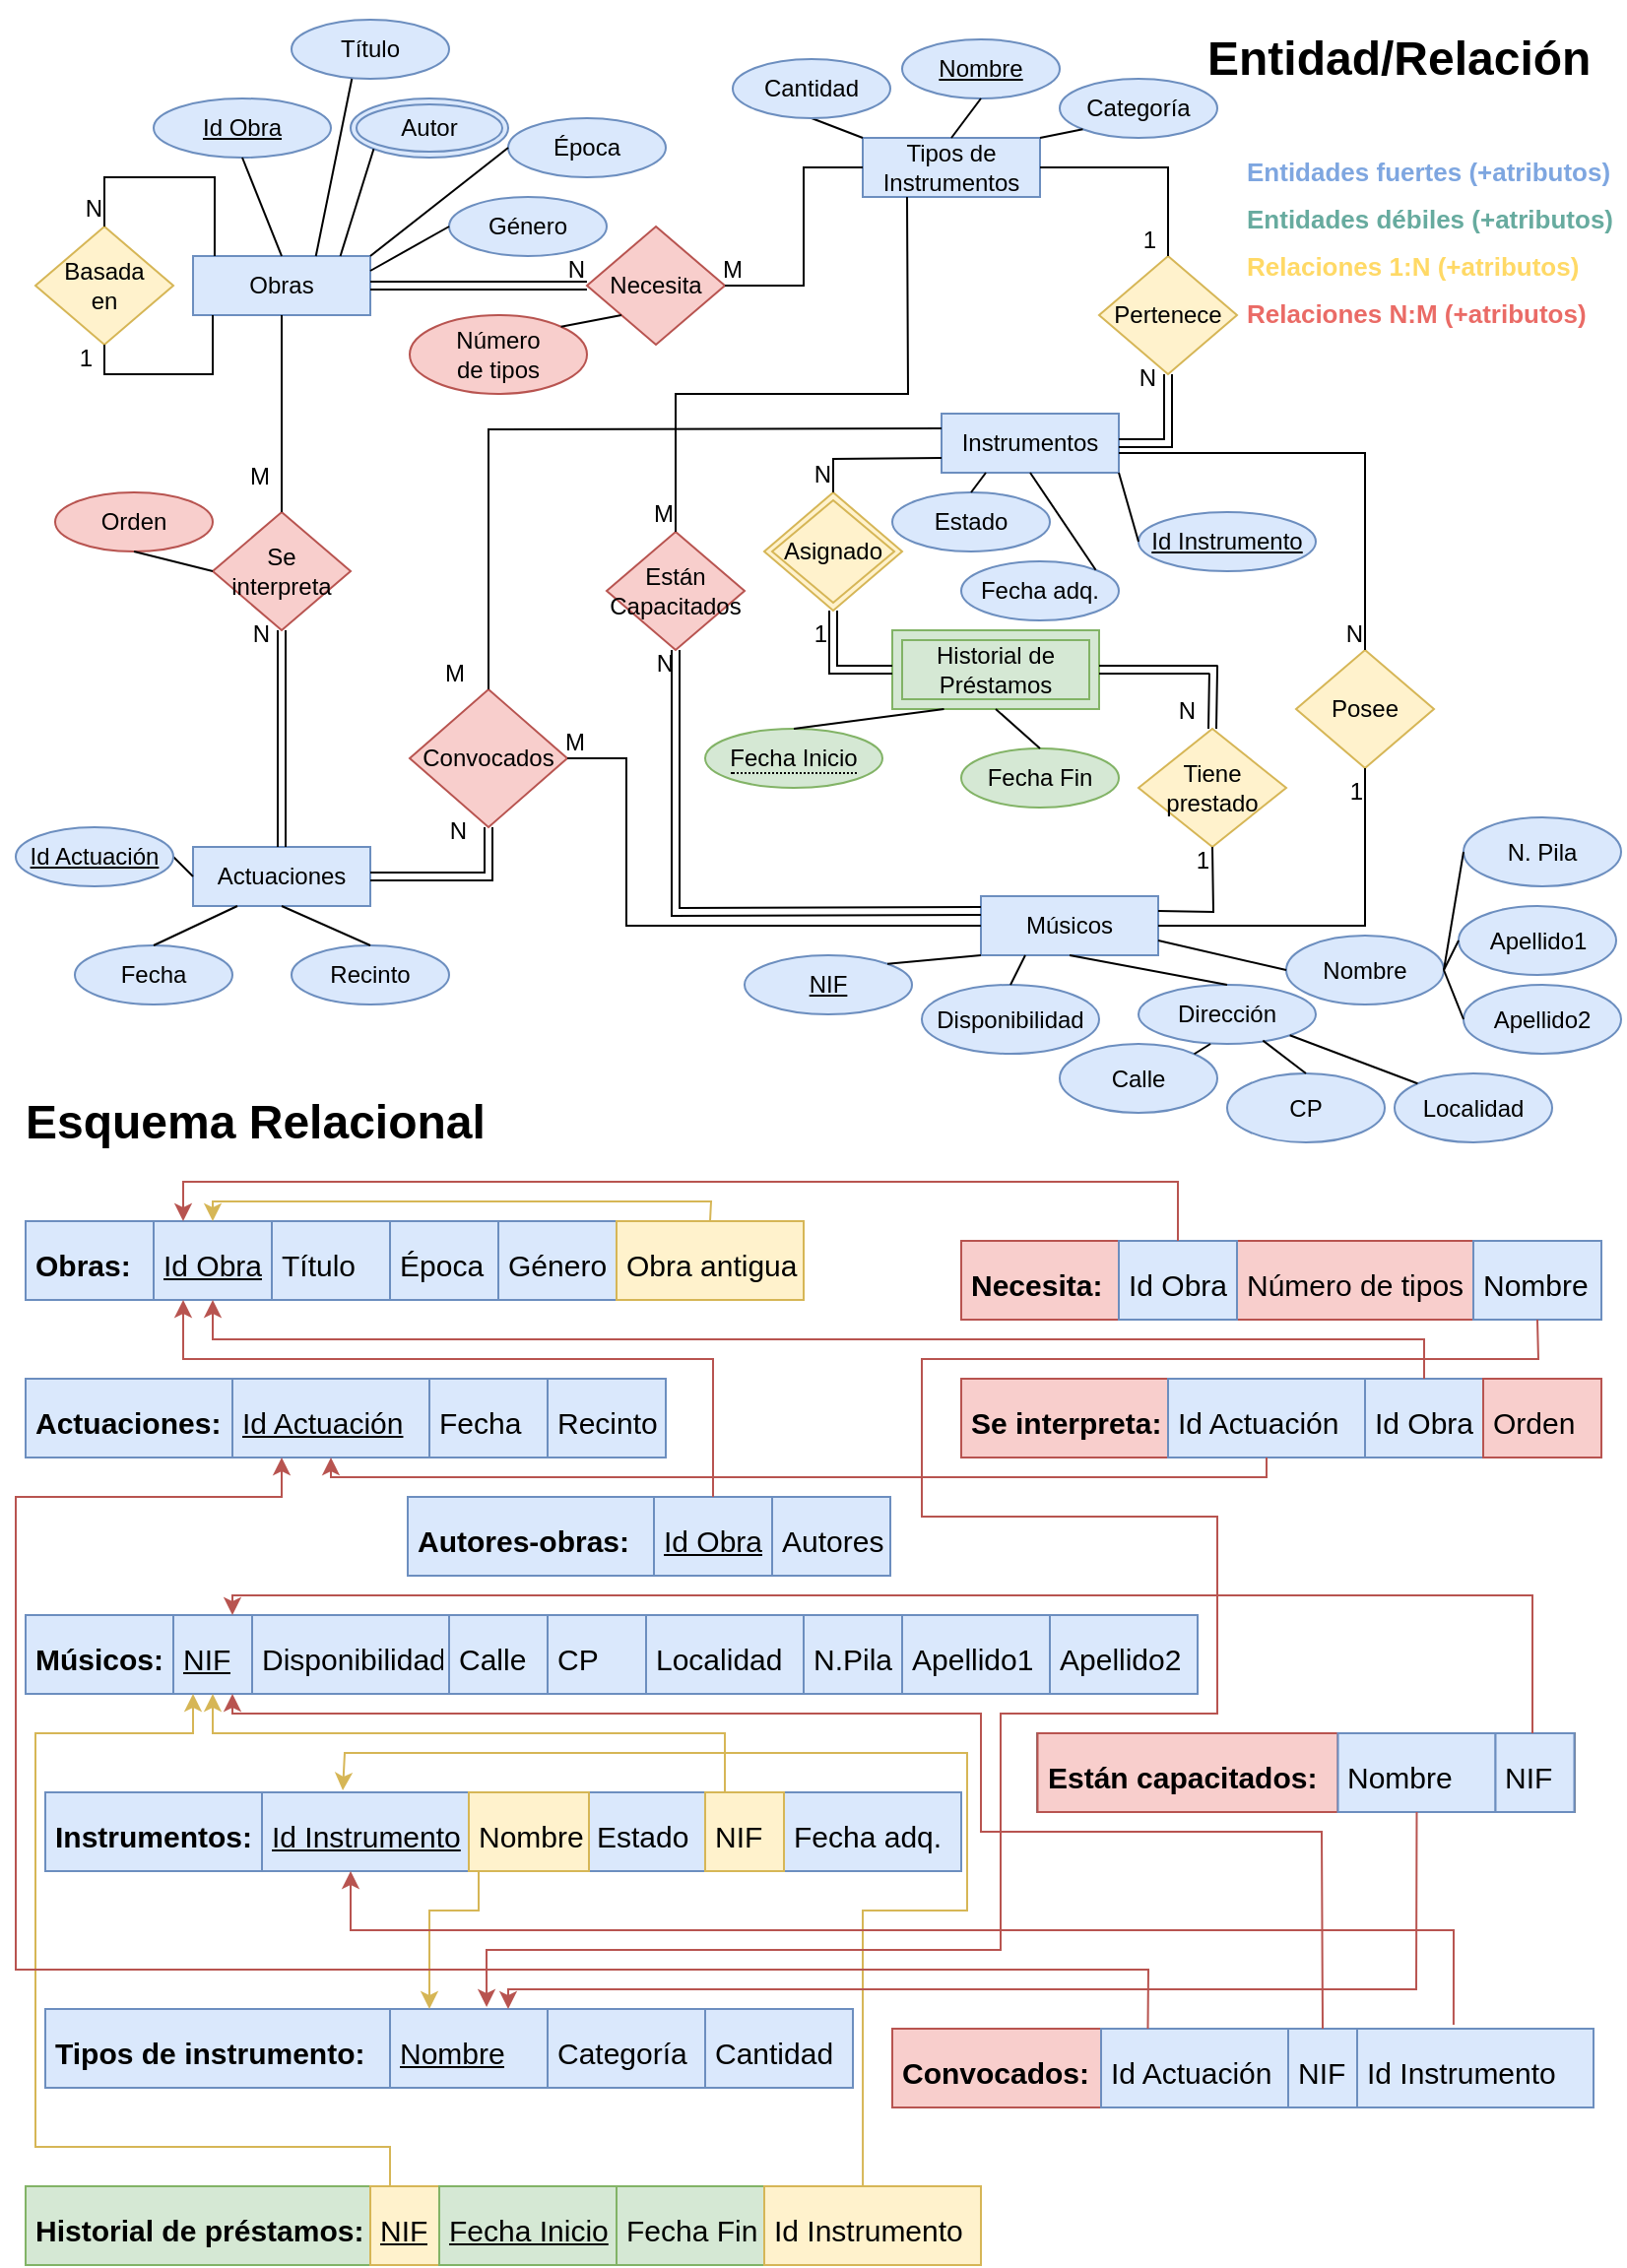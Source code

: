 <mxfile version="21.2.1" type="device">
  <diagram name="Página-1" id="YU5_WaTmyukLPnRRudGf">
    <mxGraphModel dx="1434" dy="844" grid="1" gridSize="10" guides="1" tooltips="1" connect="1" arrows="1" fold="1" page="1" pageScale="1" pageWidth="827" pageHeight="1169" math="0" shadow="0">
      <root>
        <mxCell id="0" />
        <mxCell id="1" parent="0" />
        <mxCell id="XAqeLbuuqDxMd4Kl4Otn-5" value="Actuaciones" style="whiteSpace=wrap;html=1;align=center;fillColor=#dae8fc;strokeColor=#6c8ebf;" parent="1" vertex="1">
          <mxGeometry x="100" y="430" width="90" height="30" as="geometry" />
        </mxCell>
        <mxCell id="XAqeLbuuqDxMd4Kl4Otn-6" value="Tipos de Instrumentos" style="whiteSpace=wrap;html=1;align=center;fillColor=#dae8fc;strokeColor=#6c8ebf;" parent="1" vertex="1">
          <mxGeometry x="440" y="70" width="90" height="30" as="geometry" />
        </mxCell>
        <mxCell id="XAqeLbuuqDxMd4Kl4Otn-7" value="Instrumentos" style="whiteSpace=wrap;html=1;align=center;fillColor=#dae8fc;strokeColor=#6c8ebf;" parent="1" vertex="1">
          <mxGeometry x="480" y="210" width="90" height="30" as="geometry" />
        </mxCell>
        <mxCell id="XAqeLbuuqDxMd4Kl4Otn-8" value="Músicos" style="whiteSpace=wrap;html=1;align=center;fillColor=#dae8fc;strokeColor=#6c8ebf;" parent="1" vertex="1">
          <mxGeometry x="500" y="455" width="90" height="30" as="geometry" />
        </mxCell>
        <mxCell id="XAqeLbuuqDxMd4Kl4Otn-9" value="Obras" style="whiteSpace=wrap;html=1;align=center;fillColor=#dae8fc;strokeColor=#6c8ebf;" parent="1" vertex="1">
          <mxGeometry x="100" y="130" width="90" height="30" as="geometry" />
        </mxCell>
        <mxCell id="XAqeLbuuqDxMd4Kl4Otn-10" value="&lt;div&gt;Historial de&lt;br&gt;&lt;/div&gt;&lt;div&gt;Préstamos&lt;/div&gt;" style="shape=ext;margin=3;double=1;whiteSpace=wrap;html=1;align=center;fillColor=#d5e8d4;strokeColor=#82b366;" parent="1" vertex="1">
          <mxGeometry x="455" y="320" width="105" height="40" as="geometry" />
        </mxCell>
        <mxCell id="XAqeLbuuqDxMd4Kl4Otn-12" value="Fecha" style="ellipse;whiteSpace=wrap;html=1;align=center;fillColor=#dae8fc;strokeColor=#6c8ebf;" parent="1" vertex="1">
          <mxGeometry x="40" y="480" width="80" height="30" as="geometry" />
        </mxCell>
        <mxCell id="XAqeLbuuqDxMd4Kl4Otn-13" value="Recinto" style="ellipse;whiteSpace=wrap;html=1;align=center;fillColor=#dae8fc;strokeColor=#6c8ebf;" parent="1" vertex="1">
          <mxGeometry x="150" y="480" width="80" height="30" as="geometry" />
        </mxCell>
        <mxCell id="XAqeLbuuqDxMd4Kl4Otn-14" value="" style="endArrow=none;html=1;rounded=0;exitX=0.5;exitY=1;exitDx=0;exitDy=0;entryX=0.5;entryY=0;entryDx=0;entryDy=0;" parent="1" source="XAqeLbuuqDxMd4Kl4Otn-5" target="XAqeLbuuqDxMd4Kl4Otn-13" edge="1">
          <mxGeometry relative="1" as="geometry">
            <mxPoint x="340" y="360" as="sourcePoint" />
            <mxPoint x="500" y="360" as="targetPoint" />
          </mxGeometry>
        </mxCell>
        <mxCell id="XAqeLbuuqDxMd4Kl4Otn-15" value="" style="endArrow=none;html=1;rounded=0;exitX=0.25;exitY=1;exitDx=0;exitDy=0;entryX=0.5;entryY=0;entryDx=0;entryDy=0;" parent="1" source="XAqeLbuuqDxMd4Kl4Otn-5" target="XAqeLbuuqDxMd4Kl4Otn-12" edge="1">
          <mxGeometry relative="1" as="geometry">
            <mxPoint x="340" y="360" as="sourcePoint" />
            <mxPoint x="500" y="360" as="targetPoint" />
          </mxGeometry>
        </mxCell>
        <mxCell id="XAqeLbuuqDxMd4Kl4Otn-16" value="" style="endArrow=none;html=1;rounded=0;exitX=0;exitY=0.5;exitDx=0;exitDy=0;entryX=1;entryY=0.5;entryDx=0;entryDy=0;" parent="1" source="XAqeLbuuqDxMd4Kl4Otn-5" target="XAqeLbuuqDxMd4Kl4Otn-19" edge="1">
          <mxGeometry relative="1" as="geometry">
            <mxPoint x="340" y="360" as="sourcePoint" />
            <mxPoint x="80.0" y="435" as="targetPoint" />
          </mxGeometry>
        </mxCell>
        <mxCell id="XAqeLbuuqDxMd4Kl4Otn-19" value="Id Actuación" style="ellipse;whiteSpace=wrap;html=1;align=center;fontStyle=4;fillColor=#dae8fc;strokeColor=#6c8ebf;" parent="1" vertex="1">
          <mxGeometry x="10" y="420" width="80" height="30" as="geometry" />
        </mxCell>
        <mxCell id="XAqeLbuuqDxMd4Kl4Otn-20" value="&lt;div&gt;Basada&lt;/div&gt;&lt;div&gt;en&lt;br&gt;&lt;/div&gt;" style="shape=rhombus;perimeter=rhombusPerimeter;whiteSpace=wrap;html=1;align=center;fillColor=#fff2cc;strokeColor=#d6b656;" parent="1" vertex="1">
          <mxGeometry x="20" y="115" width="70" height="60" as="geometry" />
        </mxCell>
        <mxCell id="XAqeLbuuqDxMd4Kl4Otn-26" value="" style="endArrow=none;html=1;rounded=0;entryX=0.5;entryY=1;entryDx=0;entryDy=0;" parent="1" target="XAqeLbuuqDxMd4Kl4Otn-20" edge="1">
          <mxGeometry relative="1" as="geometry">
            <mxPoint x="110" y="160" as="sourcePoint" />
            <mxPoint x="520" y="310" as="targetPoint" />
            <Array as="points">
              <mxPoint x="110" y="190" />
              <mxPoint x="55" y="190" />
            </Array>
          </mxGeometry>
        </mxCell>
        <mxCell id="XAqeLbuuqDxMd4Kl4Otn-27" value="1" style="resizable=0;html=1;whiteSpace=wrap;align=right;verticalAlign=bottom;" parent="XAqeLbuuqDxMd4Kl4Otn-26" connectable="0" vertex="1">
          <mxGeometry x="1" relative="1" as="geometry">
            <mxPoint x="-5" y="15" as="offset" />
          </mxGeometry>
        </mxCell>
        <mxCell id="XAqeLbuuqDxMd4Kl4Otn-28" value="Id Obra" style="ellipse;whiteSpace=wrap;html=1;align=center;fontStyle=4;fillColor=#dae8fc;strokeColor=#6c8ebf;" parent="1" vertex="1">
          <mxGeometry x="80" y="50" width="90" height="30" as="geometry" />
        </mxCell>
        <mxCell id="XAqeLbuuqDxMd4Kl4Otn-29" value="" style="endArrow=none;html=1;rounded=0;exitX=0.5;exitY=1;exitDx=0;exitDy=0;entryX=0.5;entryY=0;entryDx=0;entryDy=0;" parent="1" source="XAqeLbuuqDxMd4Kl4Otn-28" target="XAqeLbuuqDxMd4Kl4Otn-9" edge="1">
          <mxGeometry relative="1" as="geometry">
            <mxPoint x="360" y="310" as="sourcePoint" />
            <mxPoint x="520" y="310" as="targetPoint" />
          </mxGeometry>
        </mxCell>
        <mxCell id="XAqeLbuuqDxMd4Kl4Otn-31" value="Título" style="ellipse;whiteSpace=wrap;html=1;align=center;fillColor=#dae8fc;strokeColor=#6c8ebf;" parent="1" vertex="1">
          <mxGeometry x="150" y="10" width="80" height="30" as="geometry" />
        </mxCell>
        <mxCell id="XAqeLbuuqDxMd4Kl4Otn-32" value="" style="endArrow=none;html=1;rounded=0;exitX=0.693;exitY=0;exitDx=0;exitDy=0;exitPerimeter=0;entryX=0.383;entryY=1;entryDx=0;entryDy=0;entryPerimeter=0;" parent="1" source="XAqeLbuuqDxMd4Kl4Otn-9" target="XAqeLbuuqDxMd4Kl4Otn-31" edge="1">
          <mxGeometry relative="1" as="geometry">
            <mxPoint x="360" y="310" as="sourcePoint" />
            <mxPoint x="520" y="310" as="targetPoint" />
          </mxGeometry>
        </mxCell>
        <mxCell id="XAqeLbuuqDxMd4Kl4Otn-33" value="&lt;div&gt;Se&lt;/div&gt;&lt;div&gt;interpreta&lt;/div&gt;" style="shape=rhombus;perimeter=rhombusPerimeter;whiteSpace=wrap;html=1;align=center;fillColor=#f8cecc;strokeColor=#b85450;" parent="1" vertex="1">
          <mxGeometry x="110" y="260" width="70" height="60" as="geometry" />
        </mxCell>
        <mxCell id="XAqeLbuuqDxMd4Kl4Otn-35" value="" style="shape=link;html=1;rounded=0;exitX=0.5;exitY=0;exitDx=0;exitDy=0;entryX=0.5;entryY=1;entryDx=0;entryDy=0;" parent="1" source="XAqeLbuuqDxMd4Kl4Otn-5" target="XAqeLbuuqDxMd4Kl4Otn-33" edge="1">
          <mxGeometry relative="1" as="geometry">
            <mxPoint x="360" y="310" as="sourcePoint" />
            <mxPoint x="520" y="310" as="targetPoint" />
          </mxGeometry>
        </mxCell>
        <mxCell id="XAqeLbuuqDxMd4Kl4Otn-36" value="N" style="resizable=0;html=1;whiteSpace=wrap;align=right;verticalAlign=bottom;" parent="XAqeLbuuqDxMd4Kl4Otn-35" connectable="0" vertex="1">
          <mxGeometry x="1" relative="1" as="geometry">
            <mxPoint x="-5" y="10" as="offset" />
          </mxGeometry>
        </mxCell>
        <mxCell id="XAqeLbuuqDxMd4Kl4Otn-37" value="" style="endArrow=none;html=1;rounded=0;exitX=0.5;exitY=0;exitDx=0;exitDy=0;entryX=0.5;entryY=1;entryDx=0;entryDy=0;" parent="1" source="XAqeLbuuqDxMd4Kl4Otn-33" target="XAqeLbuuqDxMd4Kl4Otn-9" edge="1">
          <mxGeometry relative="1" as="geometry">
            <mxPoint x="360" y="310" as="sourcePoint" />
            <mxPoint x="520" y="310" as="targetPoint" />
          </mxGeometry>
        </mxCell>
        <mxCell id="XAqeLbuuqDxMd4Kl4Otn-38" value="M" style="resizable=0;html=1;whiteSpace=wrap;align=right;verticalAlign=bottom;" parent="XAqeLbuuqDxMd4Kl4Otn-37" connectable="0" vertex="1">
          <mxGeometry x="1" relative="1" as="geometry">
            <mxPoint x="-5" y="90" as="offset" />
          </mxGeometry>
        </mxCell>
        <mxCell id="XAqeLbuuqDxMd4Kl4Otn-39" value="Autor" style="ellipse;shape=doubleEllipse;margin=3;whiteSpace=wrap;html=1;align=center;fillColor=#dae8fc;strokeColor=#6c8ebf;" parent="1" vertex="1">
          <mxGeometry x="180" y="50" width="80" height="30" as="geometry" />
        </mxCell>
        <mxCell id="XAqeLbuuqDxMd4Kl4Otn-40" value="" style="endArrow=none;html=1;rounded=0;exitX=0.831;exitY=0;exitDx=0;exitDy=0;exitPerimeter=0;entryX=0;entryY=1;entryDx=0;entryDy=0;" parent="1" source="XAqeLbuuqDxMd4Kl4Otn-9" target="XAqeLbuuqDxMd4Kl4Otn-39" edge="1">
          <mxGeometry relative="1" as="geometry">
            <mxPoint x="360" y="310" as="sourcePoint" />
            <mxPoint x="520" y="310" as="targetPoint" />
          </mxGeometry>
        </mxCell>
        <mxCell id="XAqeLbuuqDxMd4Kl4Otn-41" value="Época" style="ellipse;whiteSpace=wrap;html=1;align=center;fillColor=#dae8fc;strokeColor=#6c8ebf;" parent="1" vertex="1">
          <mxGeometry x="260" y="60" width="80" height="30" as="geometry" />
        </mxCell>
        <mxCell id="XAqeLbuuqDxMd4Kl4Otn-42" value="Género" style="ellipse;whiteSpace=wrap;html=1;align=center;fillColor=#dae8fc;strokeColor=#6c8ebf;" parent="1" vertex="1">
          <mxGeometry x="230" y="100" width="80" height="30" as="geometry" />
        </mxCell>
        <mxCell id="XAqeLbuuqDxMd4Kl4Otn-43" value="" style="endArrow=none;html=1;rounded=0;exitX=1;exitY=0;exitDx=0;exitDy=0;entryX=0;entryY=0.5;entryDx=0;entryDy=0;" parent="1" source="XAqeLbuuqDxMd4Kl4Otn-9" target="XAqeLbuuqDxMd4Kl4Otn-41" edge="1">
          <mxGeometry relative="1" as="geometry">
            <mxPoint x="360" y="310" as="sourcePoint" />
            <mxPoint x="520" y="310" as="targetPoint" />
          </mxGeometry>
        </mxCell>
        <mxCell id="XAqeLbuuqDxMd4Kl4Otn-44" value="" style="endArrow=none;html=1;rounded=0;exitX=1;exitY=0.25;exitDx=0;exitDy=0;entryX=0;entryY=0.5;entryDx=0;entryDy=0;" parent="1" source="XAqeLbuuqDxMd4Kl4Otn-9" target="XAqeLbuuqDxMd4Kl4Otn-42" edge="1">
          <mxGeometry relative="1" as="geometry">
            <mxPoint x="360" y="310" as="sourcePoint" />
            <mxPoint x="520" y="310" as="targetPoint" />
          </mxGeometry>
        </mxCell>
        <mxCell id="XAqeLbuuqDxMd4Kl4Otn-45" value="Necesita" style="shape=rhombus;perimeter=rhombusPerimeter;whiteSpace=wrap;html=1;align=center;fillColor=#f8cecc;strokeColor=#b85450;" parent="1" vertex="1">
          <mxGeometry x="300" y="115" width="70" height="60" as="geometry" />
        </mxCell>
        <mxCell id="XAqeLbuuqDxMd4Kl4Otn-46" value="" style="shape=link;html=1;rounded=0;exitX=1;exitY=0.5;exitDx=0;exitDy=0;entryX=0;entryY=0.5;entryDx=0;entryDy=0;" parent="1" source="XAqeLbuuqDxMd4Kl4Otn-9" target="XAqeLbuuqDxMd4Kl4Otn-45" edge="1">
          <mxGeometry relative="1" as="geometry">
            <mxPoint x="360" y="310" as="sourcePoint" />
            <mxPoint x="520" y="310" as="targetPoint" />
          </mxGeometry>
        </mxCell>
        <mxCell id="XAqeLbuuqDxMd4Kl4Otn-47" value="N" style="resizable=0;html=1;whiteSpace=wrap;align=right;verticalAlign=bottom;" parent="XAqeLbuuqDxMd4Kl4Otn-46" connectable="0" vertex="1">
          <mxGeometry x="1" relative="1" as="geometry" />
        </mxCell>
        <mxCell id="XAqeLbuuqDxMd4Kl4Otn-48" value="&lt;div&gt;Número&lt;/div&gt;&lt;div&gt;de tipos&lt;br&gt;&lt;/div&gt;" style="ellipse;whiteSpace=wrap;html=1;align=center;fillColor=#f8cecc;strokeColor=#b85450;" parent="1" vertex="1">
          <mxGeometry x="210" y="160" width="90" height="40" as="geometry" />
        </mxCell>
        <mxCell id="XAqeLbuuqDxMd4Kl4Otn-49" value="" style="endArrow=none;html=1;rounded=0;exitX=1;exitY=0;exitDx=0;exitDy=0;entryX=0;entryY=1;entryDx=0;entryDy=0;" parent="1" source="XAqeLbuuqDxMd4Kl4Otn-48" target="XAqeLbuuqDxMd4Kl4Otn-45" edge="1">
          <mxGeometry relative="1" as="geometry">
            <mxPoint x="360" y="310" as="sourcePoint" />
            <mxPoint x="520" y="310" as="targetPoint" />
          </mxGeometry>
        </mxCell>
        <mxCell id="XAqeLbuuqDxMd4Kl4Otn-50" value="" style="endArrow=none;html=1;rounded=0;exitX=0;exitY=0.5;exitDx=0;exitDy=0;entryX=1;entryY=0.5;entryDx=0;entryDy=0;" parent="1" source="XAqeLbuuqDxMd4Kl4Otn-6" target="XAqeLbuuqDxMd4Kl4Otn-45" edge="1">
          <mxGeometry relative="1" as="geometry">
            <mxPoint x="380" y="310" as="sourcePoint" />
            <mxPoint x="390" y="145" as="targetPoint" />
            <Array as="points">
              <mxPoint x="410" y="85" />
              <mxPoint x="410" y="145" />
            </Array>
          </mxGeometry>
        </mxCell>
        <mxCell id="XAqeLbuuqDxMd4Kl4Otn-51" value="M" style="resizable=0;html=1;whiteSpace=wrap;align=right;verticalAlign=bottom;" parent="XAqeLbuuqDxMd4Kl4Otn-50" connectable="0" vertex="1">
          <mxGeometry x="1" relative="1" as="geometry">
            <mxPoint x="10" as="offset" />
          </mxGeometry>
        </mxCell>
        <mxCell id="XAqeLbuuqDxMd4Kl4Otn-53" value="" style="endArrow=none;html=1;rounded=0;exitX=0.5;exitY=1;exitDx=0;exitDy=0;entryX=0;entryY=0;entryDx=0;entryDy=0;" parent="1" source="za0L7de45CTUgm3J9eNV-29" target="XAqeLbuuqDxMd4Kl4Otn-6" edge="1">
          <mxGeometry relative="1" as="geometry">
            <mxPoint x="420.5" y="60" as="sourcePoint" />
            <mxPoint x="540" y="310" as="targetPoint" />
          </mxGeometry>
        </mxCell>
        <mxCell id="XAqeLbuuqDxMd4Kl4Otn-54" value="Nombre" style="ellipse;whiteSpace=wrap;html=1;align=center;fontStyle=4;fillColor=#dae8fc;strokeColor=#6c8ebf;" parent="1" vertex="1">
          <mxGeometry x="460" y="20" width="80" height="30" as="geometry" />
        </mxCell>
        <mxCell id="XAqeLbuuqDxMd4Kl4Otn-55" value="" style="endArrow=none;html=1;rounded=0;exitX=0.5;exitY=1;exitDx=0;exitDy=0;entryX=0.5;entryY=0;entryDx=0;entryDy=0;" parent="1" source="XAqeLbuuqDxMd4Kl4Otn-54" target="XAqeLbuuqDxMd4Kl4Otn-6" edge="1">
          <mxGeometry relative="1" as="geometry">
            <mxPoint x="492.32" y="47.51" as="sourcePoint" />
            <mxPoint x="540" y="270" as="targetPoint" />
          </mxGeometry>
        </mxCell>
        <mxCell id="XAqeLbuuqDxMd4Kl4Otn-56" value="Categoría" style="ellipse;whiteSpace=wrap;html=1;align=center;fillColor=#dae8fc;strokeColor=#6c8ebf;" parent="1" vertex="1">
          <mxGeometry x="540" y="40" width="80" height="30" as="geometry" />
        </mxCell>
        <mxCell id="XAqeLbuuqDxMd4Kl4Otn-57" value="" style="endArrow=none;html=1;rounded=0;exitX=1;exitY=0;exitDx=0;exitDy=0;entryX=0;entryY=1;entryDx=0;entryDy=0;" parent="1" source="XAqeLbuuqDxMd4Kl4Otn-6" target="XAqeLbuuqDxMd4Kl4Otn-56" edge="1">
          <mxGeometry relative="1" as="geometry">
            <mxPoint x="380" y="270" as="sourcePoint" />
            <mxPoint x="540" y="270" as="targetPoint" />
          </mxGeometry>
        </mxCell>
        <mxCell id="XAqeLbuuqDxMd4Kl4Otn-58" value="&lt;div&gt;Pertenece&lt;/div&gt;" style="shape=rhombus;perimeter=rhombusPerimeter;whiteSpace=wrap;html=1;align=center;fillColor=#fff2cc;strokeColor=#d6b656;" parent="1" vertex="1">
          <mxGeometry x="560" y="130" width="70" height="60" as="geometry" />
        </mxCell>
        <mxCell id="XAqeLbuuqDxMd4Kl4Otn-59" value="" style="endArrow=none;html=1;rounded=0;exitX=1;exitY=0.5;exitDx=0;exitDy=0;entryX=0.5;entryY=0;entryDx=0;entryDy=0;" parent="1" source="XAqeLbuuqDxMd4Kl4Otn-6" target="XAqeLbuuqDxMd4Kl4Otn-58" edge="1">
          <mxGeometry relative="1" as="geometry">
            <mxPoint x="380" y="270" as="sourcePoint" />
            <mxPoint x="540" y="270" as="targetPoint" />
            <Array as="points">
              <mxPoint x="595" y="85" />
            </Array>
          </mxGeometry>
        </mxCell>
        <mxCell id="XAqeLbuuqDxMd4Kl4Otn-60" value="1" style="resizable=0;html=1;whiteSpace=wrap;align=right;verticalAlign=bottom;" parent="XAqeLbuuqDxMd4Kl4Otn-59" connectable="0" vertex="1">
          <mxGeometry x="1" relative="1" as="geometry">
            <mxPoint x="-5" as="offset" />
          </mxGeometry>
        </mxCell>
        <mxCell id="XAqeLbuuqDxMd4Kl4Otn-61" value="" style="shape=link;html=1;rounded=0;exitX=1;exitY=0.5;exitDx=0;exitDy=0;entryX=0.5;entryY=1;entryDx=0;entryDy=0;" parent="1" source="XAqeLbuuqDxMd4Kl4Otn-7" target="XAqeLbuuqDxMd4Kl4Otn-58" edge="1">
          <mxGeometry relative="1" as="geometry">
            <mxPoint x="380" y="270" as="sourcePoint" />
            <mxPoint x="540" y="270" as="targetPoint" />
            <Array as="points">
              <mxPoint x="595" y="225" />
            </Array>
          </mxGeometry>
        </mxCell>
        <mxCell id="XAqeLbuuqDxMd4Kl4Otn-62" value="N" style="resizable=0;html=1;whiteSpace=wrap;align=right;verticalAlign=bottom;" parent="XAqeLbuuqDxMd4Kl4Otn-61" connectable="0" vertex="1">
          <mxGeometry x="1" relative="1" as="geometry">
            <mxPoint x="-5" y="10" as="offset" />
          </mxGeometry>
        </mxCell>
        <mxCell id="XAqeLbuuqDxMd4Kl4Otn-65" value="Id Instrumento" style="ellipse;whiteSpace=wrap;html=1;align=center;fontStyle=4;fillColor=#dae8fc;strokeColor=#6c8ebf;" parent="1" vertex="1">
          <mxGeometry x="580" y="260" width="90" height="30" as="geometry" />
        </mxCell>
        <mxCell id="XAqeLbuuqDxMd4Kl4Otn-66" value="" style="endArrow=none;html=1;rounded=0;exitX=1;exitY=1;exitDx=0;exitDy=0;entryX=0;entryY=0.5;entryDx=0;entryDy=0;" parent="1" source="XAqeLbuuqDxMd4Kl4Otn-7" target="XAqeLbuuqDxMd4Kl4Otn-65" edge="1">
          <mxGeometry relative="1" as="geometry">
            <mxPoint x="380" y="270" as="sourcePoint" />
            <mxPoint x="540" y="270" as="targetPoint" />
          </mxGeometry>
        </mxCell>
        <mxCell id="XAqeLbuuqDxMd4Kl4Otn-67" value="Fecha adq." style="ellipse;whiteSpace=wrap;html=1;align=center;fillColor=#dae8fc;strokeColor=#6c8ebf;" parent="1" vertex="1">
          <mxGeometry x="490" y="285" width="80" height="30" as="geometry" />
        </mxCell>
        <mxCell id="XAqeLbuuqDxMd4Kl4Otn-68" value="Estado" style="ellipse;whiteSpace=wrap;html=1;align=center;fillColor=#dae8fc;strokeColor=#6c8ebf;" parent="1" vertex="1">
          <mxGeometry x="455" y="250" width="80" height="30" as="geometry" />
        </mxCell>
        <mxCell id="XAqeLbuuqDxMd4Kl4Otn-69" value="" style="endArrow=none;html=1;rounded=0;exitX=0.5;exitY=0;exitDx=0;exitDy=0;entryX=0.25;entryY=1;entryDx=0;entryDy=0;" parent="1" source="XAqeLbuuqDxMd4Kl4Otn-68" target="XAqeLbuuqDxMd4Kl4Otn-7" edge="1">
          <mxGeometry relative="1" as="geometry">
            <mxPoint x="380" y="270" as="sourcePoint" />
            <mxPoint x="540" y="270" as="targetPoint" />
          </mxGeometry>
        </mxCell>
        <mxCell id="XAqeLbuuqDxMd4Kl4Otn-70" value="" style="endArrow=none;html=1;rounded=0;exitX=0.5;exitY=1;exitDx=0;exitDy=0;entryX=1;entryY=0;entryDx=0;entryDy=0;" parent="1" source="XAqeLbuuqDxMd4Kl4Otn-7" target="XAqeLbuuqDxMd4Kl4Otn-67" edge="1">
          <mxGeometry relative="1" as="geometry">
            <mxPoint x="380" y="270" as="sourcePoint" />
            <mxPoint x="540" y="270" as="targetPoint" />
          </mxGeometry>
        </mxCell>
        <mxCell id="XAqeLbuuqDxMd4Kl4Otn-73" value="Convocados" style="shape=rhombus;perimeter=rhombusPerimeter;whiteSpace=wrap;html=1;align=center;fillColor=#f8cecc;strokeColor=#b85450;" parent="1" vertex="1">
          <mxGeometry x="210" y="350" width="80" height="70" as="geometry" />
        </mxCell>
        <mxCell id="XAqeLbuuqDxMd4Kl4Otn-75" value="" style="endArrow=none;html=1;rounded=0;exitX=0.5;exitY=0;exitDx=0;exitDy=0;entryX=0;entryY=0.25;entryDx=0;entryDy=0;" parent="1" source="XAqeLbuuqDxMd4Kl4Otn-73" target="XAqeLbuuqDxMd4Kl4Otn-7" edge="1">
          <mxGeometry relative="1" as="geometry">
            <mxPoint x="360" y="270" as="sourcePoint" />
            <mxPoint x="520" y="270" as="targetPoint" />
            <Array as="points">
              <mxPoint x="250" y="218" />
            </Array>
          </mxGeometry>
        </mxCell>
        <mxCell id="XAqeLbuuqDxMd4Kl4Otn-76" value="M" style="resizable=0;html=1;whiteSpace=wrap;align=right;verticalAlign=bottom;" parent="XAqeLbuuqDxMd4Kl4Otn-75" connectable="0" vertex="1">
          <mxGeometry x="1" relative="1" as="geometry">
            <mxPoint x="-240" y="133" as="offset" />
          </mxGeometry>
        </mxCell>
        <mxCell id="XAqeLbuuqDxMd4Kl4Otn-82" value="" style="endArrow=none;html=1;rounded=0;exitX=0;exitY=0.5;exitDx=0;exitDy=0;entryX=1;entryY=0.5;entryDx=0;entryDy=0;" parent="1" source="XAqeLbuuqDxMd4Kl4Otn-8" target="XAqeLbuuqDxMd4Kl4Otn-73" edge="1">
          <mxGeometry relative="1" as="geometry">
            <mxPoint x="360" y="270" as="sourcePoint" />
            <mxPoint x="520" y="270" as="targetPoint" />
            <Array as="points">
              <mxPoint x="320" y="470" />
              <mxPoint x="320" y="385" />
            </Array>
          </mxGeometry>
        </mxCell>
        <mxCell id="XAqeLbuuqDxMd4Kl4Otn-83" value="M" style="resizable=0;html=1;whiteSpace=wrap;align=right;verticalAlign=bottom;" parent="XAqeLbuuqDxMd4Kl4Otn-82" connectable="0" vertex="1">
          <mxGeometry x="1" relative="1" as="geometry">
            <mxPoint x="10" as="offset" />
          </mxGeometry>
        </mxCell>
        <mxCell id="XAqeLbuuqDxMd4Kl4Otn-85" value="" style="shape=link;html=1;rounded=0;exitX=1;exitY=0.5;exitDx=0;exitDy=0;entryX=0.5;entryY=1;entryDx=0;entryDy=0;" parent="1" source="XAqeLbuuqDxMd4Kl4Otn-5" target="XAqeLbuuqDxMd4Kl4Otn-73" edge="1">
          <mxGeometry relative="1" as="geometry">
            <mxPoint x="360" y="270" as="sourcePoint" />
            <mxPoint x="520" y="270" as="targetPoint" />
            <Array as="points">
              <mxPoint x="250" y="445" />
            </Array>
          </mxGeometry>
        </mxCell>
        <mxCell id="XAqeLbuuqDxMd4Kl4Otn-86" value="N" style="resizable=0;html=1;whiteSpace=wrap;align=right;verticalAlign=bottom;" parent="XAqeLbuuqDxMd4Kl4Otn-85" connectable="0" vertex="1">
          <mxGeometry x="1" relative="1" as="geometry">
            <mxPoint x="-10" y="10" as="offset" />
          </mxGeometry>
        </mxCell>
        <mxCell id="XAqeLbuuqDxMd4Kl4Otn-88" value="&lt;div&gt;Están&lt;/div&gt;&lt;div&gt;Capacitados&lt;br&gt;&lt;/div&gt;" style="shape=rhombus;perimeter=rhombusPerimeter;whiteSpace=wrap;html=1;align=center;fillColor=#f8cecc;strokeColor=#b85450;" parent="1" vertex="1">
          <mxGeometry x="310" y="270" width="70" height="60" as="geometry" />
        </mxCell>
        <mxCell id="XAqeLbuuqDxMd4Kl4Otn-89" value="" style="shape=link;html=1;rounded=0;exitX=0;exitY=0.25;exitDx=0;exitDy=0;entryX=0.5;entryY=1;entryDx=0;entryDy=0;" parent="1" source="XAqeLbuuqDxMd4Kl4Otn-8" target="XAqeLbuuqDxMd4Kl4Otn-88" edge="1">
          <mxGeometry relative="1" as="geometry">
            <mxPoint x="360" y="270" as="sourcePoint" />
            <mxPoint x="520" y="270" as="targetPoint" />
            <Array as="points">
              <mxPoint x="345" y="463" />
            </Array>
          </mxGeometry>
        </mxCell>
        <mxCell id="XAqeLbuuqDxMd4Kl4Otn-90" value="N" style="resizable=0;html=1;whiteSpace=wrap;align=right;verticalAlign=bottom;" parent="XAqeLbuuqDxMd4Kl4Otn-89" connectable="0" vertex="1">
          <mxGeometry x="1" relative="1" as="geometry">
            <mxPoint y="15" as="offset" />
          </mxGeometry>
        </mxCell>
        <mxCell id="XAqeLbuuqDxMd4Kl4Otn-91" value="" style="endArrow=none;html=1;rounded=0;exitX=0.25;exitY=1;exitDx=0;exitDy=0;entryX=0.5;entryY=0;entryDx=0;entryDy=0;" parent="1" source="XAqeLbuuqDxMd4Kl4Otn-6" target="XAqeLbuuqDxMd4Kl4Otn-88" edge="1">
          <mxGeometry relative="1" as="geometry">
            <mxPoint x="360" y="270" as="sourcePoint" />
            <mxPoint x="520" y="270" as="targetPoint" />
            <Array as="points">
              <mxPoint x="463" y="200" />
              <mxPoint x="345" y="200" />
            </Array>
          </mxGeometry>
        </mxCell>
        <mxCell id="XAqeLbuuqDxMd4Kl4Otn-92" value="M" style="resizable=0;html=1;whiteSpace=wrap;align=right;verticalAlign=bottom;" parent="XAqeLbuuqDxMd4Kl4Otn-91" connectable="0" vertex="1">
          <mxGeometry x="1" relative="1" as="geometry" />
        </mxCell>
        <mxCell id="XAqeLbuuqDxMd4Kl4Otn-93" value="NIF" style="ellipse;whiteSpace=wrap;html=1;align=center;fontStyle=4;fillColor=#dae8fc;strokeColor=#6c8ebf;" parent="1" vertex="1">
          <mxGeometry x="380" y="485" width="85" height="30" as="geometry" />
        </mxCell>
        <mxCell id="XAqeLbuuqDxMd4Kl4Otn-94" value="" style="endArrow=none;html=1;rounded=0;exitX=1;exitY=0;exitDx=0;exitDy=0;entryX=0;entryY=1;entryDx=0;entryDy=0;" parent="1" source="XAqeLbuuqDxMd4Kl4Otn-93" target="XAqeLbuuqDxMd4Kl4Otn-8" edge="1">
          <mxGeometry relative="1" as="geometry">
            <mxPoint x="360" y="315" as="sourcePoint" />
            <mxPoint x="520" y="315" as="targetPoint" />
          </mxGeometry>
        </mxCell>
        <mxCell id="XAqeLbuuqDxMd4Kl4Otn-95" value="Nombre" style="ellipse;whiteSpace=wrap;html=1;align=center;fillStyle=auto;fillColor=#dae8fc;strokeColor=#6c8ebf;shadow=0;" parent="1" vertex="1">
          <mxGeometry x="655" y="475" width="80" height="35" as="geometry" />
        </mxCell>
        <mxCell id="XAqeLbuuqDxMd4Kl4Otn-96" value="" style="endArrow=none;html=1;rounded=0;exitX=1;exitY=0.75;exitDx=0;exitDy=0;entryX=0;entryY=0.5;entryDx=0;entryDy=0;" parent="1" source="XAqeLbuuqDxMd4Kl4Otn-8" target="XAqeLbuuqDxMd4Kl4Otn-95" edge="1">
          <mxGeometry relative="1" as="geometry">
            <mxPoint x="360" y="315" as="sourcePoint" />
            <mxPoint x="520" y="315" as="targetPoint" />
          </mxGeometry>
        </mxCell>
        <mxCell id="XAqeLbuuqDxMd4Kl4Otn-97" value="Apellido2" style="ellipse;whiteSpace=wrap;html=1;align=center;fillColor=#dae8fc;strokeColor=#6c8ebf;" parent="1" vertex="1">
          <mxGeometry x="745" y="500" width="80" height="35" as="geometry" />
        </mxCell>
        <mxCell id="XAqeLbuuqDxMd4Kl4Otn-98" value="Apellido1" style="ellipse;whiteSpace=wrap;html=1;align=center;fillColor=#dae8fc;strokeColor=#6c8ebf;" parent="1" vertex="1">
          <mxGeometry x="742.5" y="460" width="80" height="35" as="geometry" />
        </mxCell>
        <mxCell id="XAqeLbuuqDxMd4Kl4Otn-99" value="N. Pila" style="ellipse;whiteSpace=wrap;html=1;align=center;fillColor=#dae8fc;strokeColor=#6c8ebf;" parent="1" vertex="1">
          <mxGeometry x="745" y="415" width="80" height="35" as="geometry" />
        </mxCell>
        <mxCell id="XAqeLbuuqDxMd4Kl4Otn-101" value="" style="endArrow=none;html=1;rounded=0;exitX=1;exitY=0.5;exitDx=0;exitDy=0;entryX=0;entryY=0.5;entryDx=0;entryDy=0;" parent="1" source="XAqeLbuuqDxMd4Kl4Otn-95" target="XAqeLbuuqDxMd4Kl4Otn-99" edge="1">
          <mxGeometry relative="1" as="geometry">
            <mxPoint x="360" y="315" as="sourcePoint" />
            <mxPoint x="520" y="315" as="targetPoint" />
          </mxGeometry>
        </mxCell>
        <mxCell id="XAqeLbuuqDxMd4Kl4Otn-102" value="" style="endArrow=none;html=1;rounded=0;exitX=1;exitY=0.5;exitDx=0;exitDy=0;entryX=0;entryY=0.5;entryDx=0;entryDy=0;" parent="1" source="XAqeLbuuqDxMd4Kl4Otn-95" target="XAqeLbuuqDxMd4Kl4Otn-98" edge="1">
          <mxGeometry relative="1" as="geometry">
            <mxPoint x="710" y="480" as="sourcePoint" />
            <mxPoint x="730" y="438" as="targetPoint" />
          </mxGeometry>
        </mxCell>
        <mxCell id="XAqeLbuuqDxMd4Kl4Otn-103" value="" style="endArrow=none;html=1;rounded=0;exitX=1;exitY=0.5;exitDx=0;exitDy=0;entryX=0;entryY=0.5;entryDx=0;entryDy=0;" parent="1" source="XAqeLbuuqDxMd4Kl4Otn-95" target="XAqeLbuuqDxMd4Kl4Otn-97" edge="1">
          <mxGeometry relative="1" as="geometry">
            <mxPoint x="710" y="480" as="sourcePoint" />
            <mxPoint x="730" y="438" as="targetPoint" />
          </mxGeometry>
        </mxCell>
        <mxCell id="XAqeLbuuqDxMd4Kl4Otn-104" value="Disponibilidad" style="ellipse;whiteSpace=wrap;html=1;align=center;fillColor=#dae8fc;strokeColor=#6c8ebf;" parent="1" vertex="1">
          <mxGeometry x="470" y="500" width="90" height="35" as="geometry" />
        </mxCell>
        <mxCell id="XAqeLbuuqDxMd4Kl4Otn-107" value="Dirección" style="ellipse;whiteSpace=wrap;html=1;align=center;fillColor=#dae8fc;strokeColor=#6c8ebf;" parent="1" vertex="1">
          <mxGeometry x="580" y="500" width="90" height="30" as="geometry" />
        </mxCell>
        <mxCell id="XAqeLbuuqDxMd4Kl4Otn-108" value="" style="endArrow=none;html=1;rounded=0;exitX=0.5;exitY=1;exitDx=0;exitDy=0;entryX=0.5;entryY=0;entryDx=0;entryDy=0;" parent="1" source="XAqeLbuuqDxMd4Kl4Otn-8" target="XAqeLbuuqDxMd4Kl4Otn-107" edge="1">
          <mxGeometry relative="1" as="geometry">
            <mxPoint x="360" y="315" as="sourcePoint" />
            <mxPoint x="520" y="315" as="targetPoint" />
          </mxGeometry>
        </mxCell>
        <mxCell id="XAqeLbuuqDxMd4Kl4Otn-109" value="Localidad" style="ellipse;whiteSpace=wrap;html=1;align=center;fillColor=#dae8fc;strokeColor=#6c8ebf;" parent="1" vertex="1">
          <mxGeometry x="710" y="545" width="80" height="35" as="geometry" />
        </mxCell>
        <mxCell id="XAqeLbuuqDxMd4Kl4Otn-110" value="CP" style="ellipse;whiteSpace=wrap;html=1;align=center;fillColor=#dae8fc;strokeColor=#6c8ebf;" parent="1" vertex="1">
          <mxGeometry x="625" y="545" width="80" height="35" as="geometry" />
        </mxCell>
        <mxCell id="XAqeLbuuqDxMd4Kl4Otn-111" value="Calle" style="ellipse;whiteSpace=wrap;html=1;align=center;fillColor=#dae8fc;strokeColor=#6c8ebf;" parent="1" vertex="1">
          <mxGeometry x="540" y="530" width="80" height="35" as="geometry" />
        </mxCell>
        <mxCell id="XAqeLbuuqDxMd4Kl4Otn-112" value="" style="endArrow=none;html=1;rounded=0;exitX=1;exitY=1;exitDx=0;exitDy=0;entryX=0;entryY=0;entryDx=0;entryDy=0;" parent="1" source="XAqeLbuuqDxMd4Kl4Otn-107" target="XAqeLbuuqDxMd4Kl4Otn-109" edge="1">
          <mxGeometry relative="1" as="geometry">
            <mxPoint x="430" y="315" as="sourcePoint" />
            <mxPoint x="590" y="315" as="targetPoint" />
          </mxGeometry>
        </mxCell>
        <mxCell id="XAqeLbuuqDxMd4Kl4Otn-113" value="" style="endArrow=none;html=1;rounded=0;exitX=0.702;exitY=0.944;exitDx=0;exitDy=0;entryX=0.5;entryY=0;entryDx=0;entryDy=0;exitPerimeter=0;" parent="1" source="XAqeLbuuqDxMd4Kl4Otn-107" target="XAqeLbuuqDxMd4Kl4Otn-110" edge="1">
          <mxGeometry relative="1" as="geometry">
            <mxPoint x="667" y="536" as="sourcePoint" />
            <mxPoint x="732" y="560" as="targetPoint" />
          </mxGeometry>
        </mxCell>
        <mxCell id="XAqeLbuuqDxMd4Kl4Otn-114" value="" style="endArrow=none;html=1;rounded=0;exitX=0.406;exitY=1;exitDx=0;exitDy=0;entryX=1;entryY=0;entryDx=0;entryDy=0;exitPerimeter=0;" parent="1" source="XAqeLbuuqDxMd4Kl4Otn-107" target="XAqeLbuuqDxMd4Kl4Otn-111" edge="1">
          <mxGeometry relative="1" as="geometry">
            <mxPoint x="653" y="538" as="sourcePoint" />
            <mxPoint x="613.284" y="540.126" as="targetPoint" />
          </mxGeometry>
        </mxCell>
        <mxCell id="XAqeLbuuqDxMd4Kl4Otn-117" value="" style="endArrow=none;html=1;rounded=0;exitX=0.25;exitY=1;exitDx=0;exitDy=0;entryX=0.5;entryY=0;entryDx=0;entryDy=0;" parent="1" source="XAqeLbuuqDxMd4Kl4Otn-8" target="XAqeLbuuqDxMd4Kl4Otn-104" edge="1">
          <mxGeometry relative="1" as="geometry">
            <mxPoint x="360" y="290" as="sourcePoint" />
            <mxPoint x="520" y="290" as="targetPoint" />
          </mxGeometry>
        </mxCell>
        <mxCell id="XAqeLbuuqDxMd4Kl4Otn-118" value="Asignado" style="shape=rhombus;double=1;perimeter=rhombusPerimeter;whiteSpace=wrap;html=1;align=center;fillColor=#fff2cc;strokeColor=#d6b656;" parent="1" vertex="1">
          <mxGeometry x="390" y="250" width="70" height="60" as="geometry" />
        </mxCell>
        <mxCell id="XAqeLbuuqDxMd4Kl4Otn-119" value="Tiene&lt;br&gt;prestado" style="shape=rhombus;perimeter=rhombusPerimeter;whiteSpace=wrap;html=1;align=center;fillColor=#fff2cc;strokeColor=#d6b656;" parent="1" vertex="1">
          <mxGeometry x="580" y="370" width="75" height="60" as="geometry" />
        </mxCell>
        <mxCell id="XAqeLbuuqDxMd4Kl4Otn-120" value="" style="endArrow=none;html=1;rounded=0;exitX=0;exitY=0.75;exitDx=0;exitDy=0;entryX=0.5;entryY=0;entryDx=0;entryDy=0;" parent="1" source="XAqeLbuuqDxMd4Kl4Otn-7" target="XAqeLbuuqDxMd4Kl4Otn-118" edge="1">
          <mxGeometry relative="1" as="geometry">
            <mxPoint x="360" y="290" as="sourcePoint" />
            <mxPoint x="520" y="290" as="targetPoint" />
            <Array as="points">
              <mxPoint x="425" y="233" />
            </Array>
          </mxGeometry>
        </mxCell>
        <mxCell id="XAqeLbuuqDxMd4Kl4Otn-121" value="N" style="resizable=0;html=1;whiteSpace=wrap;align=right;verticalAlign=bottom;" parent="XAqeLbuuqDxMd4Kl4Otn-120" connectable="0" vertex="1">
          <mxGeometry x="1" relative="1" as="geometry" />
        </mxCell>
        <mxCell id="XAqeLbuuqDxMd4Kl4Otn-122" value="" style="shape=link;html=1;rounded=0;exitX=0;exitY=0.5;exitDx=0;exitDy=0;entryX=0.5;entryY=1;entryDx=0;entryDy=0;" parent="1" source="XAqeLbuuqDxMd4Kl4Otn-10" target="XAqeLbuuqDxMd4Kl4Otn-118" edge="1">
          <mxGeometry relative="1" as="geometry">
            <mxPoint x="360" y="290" as="sourcePoint" />
            <mxPoint x="520" y="290" as="targetPoint" />
            <Array as="points">
              <mxPoint x="425" y="340" />
            </Array>
          </mxGeometry>
        </mxCell>
        <mxCell id="XAqeLbuuqDxMd4Kl4Otn-123" value="1" style="resizable=0;html=1;whiteSpace=wrap;align=right;verticalAlign=bottom;" parent="XAqeLbuuqDxMd4Kl4Otn-122" connectable="0" vertex="1">
          <mxGeometry x="1" relative="1" as="geometry">
            <mxPoint x="-2" y="20" as="offset" />
          </mxGeometry>
        </mxCell>
        <mxCell id="XAqeLbuuqDxMd4Kl4Otn-124" value="" style="endArrow=none;html=1;rounded=0;exitX=1;exitY=0.25;exitDx=0;exitDy=0;entryX=0.5;entryY=1;entryDx=0;entryDy=0;" parent="1" source="XAqeLbuuqDxMd4Kl4Otn-8" target="XAqeLbuuqDxMd4Kl4Otn-119" edge="1">
          <mxGeometry relative="1" as="geometry">
            <mxPoint x="360" y="290" as="sourcePoint" />
            <mxPoint x="520" y="290" as="targetPoint" />
            <Array as="points">
              <mxPoint x="618" y="463" />
            </Array>
          </mxGeometry>
        </mxCell>
        <mxCell id="XAqeLbuuqDxMd4Kl4Otn-125" value="1" style="resizable=0;html=1;whiteSpace=wrap;align=right;verticalAlign=bottom;" parent="XAqeLbuuqDxMd4Kl4Otn-124" connectable="0" vertex="1">
          <mxGeometry x="1" relative="1" as="geometry">
            <mxPoint y="15" as="offset" />
          </mxGeometry>
        </mxCell>
        <mxCell id="XAqeLbuuqDxMd4Kl4Otn-126" value="" style="shape=link;html=1;rounded=0;exitX=1;exitY=0.5;exitDx=0;exitDy=0;entryX=0.5;entryY=0;entryDx=0;entryDy=0;" parent="1" source="XAqeLbuuqDxMd4Kl4Otn-10" target="XAqeLbuuqDxMd4Kl4Otn-119" edge="1">
          <mxGeometry relative="1" as="geometry">
            <mxPoint x="360" y="290" as="sourcePoint" />
            <mxPoint x="520" y="290" as="targetPoint" />
            <Array as="points">
              <mxPoint x="618" y="340" />
            </Array>
          </mxGeometry>
        </mxCell>
        <mxCell id="XAqeLbuuqDxMd4Kl4Otn-127" value="N" style="resizable=0;html=1;whiteSpace=wrap;align=right;verticalAlign=bottom;" parent="XAqeLbuuqDxMd4Kl4Otn-126" connectable="0" vertex="1">
          <mxGeometry x="1" relative="1" as="geometry">
            <mxPoint x="-7" as="offset" />
          </mxGeometry>
        </mxCell>
        <mxCell id="XAqeLbuuqDxMd4Kl4Otn-131" value="&lt;span style=&quot;border-bottom: 1px dotted&quot;&gt;Fecha Inicio&lt;br&gt;&lt;/span&gt;" style="ellipse;whiteSpace=wrap;html=1;align=center;fillColor=#d5e8d4;strokeColor=#82b366;" parent="1" vertex="1">
          <mxGeometry x="360" y="370" width="90" height="30" as="geometry" />
        </mxCell>
        <mxCell id="XAqeLbuuqDxMd4Kl4Otn-134" value="" style="endArrow=none;html=1;rounded=0;exitX=0.5;exitY=0;exitDx=0;exitDy=0;entryX=0.25;entryY=1;entryDx=0;entryDy=0;" parent="1" source="XAqeLbuuqDxMd4Kl4Otn-131" target="XAqeLbuuqDxMd4Kl4Otn-10" edge="1">
          <mxGeometry relative="1" as="geometry">
            <mxPoint x="360" y="290" as="sourcePoint" />
            <mxPoint x="520" y="290" as="targetPoint" />
          </mxGeometry>
        </mxCell>
        <mxCell id="XAqeLbuuqDxMd4Kl4Otn-135" value="Fecha Fin" style="ellipse;whiteSpace=wrap;html=1;align=center;fillColor=#d5e8d4;strokeColor=#82b366;" parent="1" vertex="1">
          <mxGeometry x="490" y="380" width="80" height="30" as="geometry" />
        </mxCell>
        <mxCell id="XAqeLbuuqDxMd4Kl4Otn-136" value="" style="endArrow=none;html=1;rounded=0;exitX=0.5;exitY=0;exitDx=0;exitDy=0;entryX=0.5;entryY=1;entryDx=0;entryDy=0;" parent="1" source="XAqeLbuuqDxMd4Kl4Otn-135" target="XAqeLbuuqDxMd4Kl4Otn-10" edge="1">
          <mxGeometry relative="1" as="geometry">
            <mxPoint x="360" y="290" as="sourcePoint" />
            <mxPoint x="520" y="290" as="targetPoint" />
          </mxGeometry>
        </mxCell>
        <mxCell id="XAqeLbuuqDxMd4Kl4Otn-137" value="Orden" style="ellipse;whiteSpace=wrap;html=1;align=center;fillColor=#f8cecc;strokeColor=#b85450;" parent="1" vertex="1">
          <mxGeometry x="30" y="250" width="80" height="30" as="geometry" />
        </mxCell>
        <mxCell id="XAqeLbuuqDxMd4Kl4Otn-138" value="" style="endArrow=none;html=1;rounded=0;exitX=0;exitY=0.5;exitDx=0;exitDy=0;entryX=0.5;entryY=1;entryDx=0;entryDy=0;" parent="1" source="XAqeLbuuqDxMd4Kl4Otn-33" target="XAqeLbuuqDxMd4Kl4Otn-137" edge="1">
          <mxGeometry relative="1" as="geometry">
            <mxPoint x="360" y="290" as="sourcePoint" />
            <mxPoint x="520" y="290" as="targetPoint" />
          </mxGeometry>
        </mxCell>
        <mxCell id="p1lBdA_Sl0orCAoJKxw7-15" value="" style="rounded=0;whiteSpace=wrap;html=1;" parent="1" vertex="1">
          <mxGeometry x="15" y="620" width="395" height="40" as="geometry" />
        </mxCell>
        <mxCell id="p1lBdA_Sl0orCAoJKxw7-17" value="&lt;h1&gt;&lt;font style=&quot;font-size: 15px;&quot;&gt;Obras:&lt;/font&gt;&lt;/h1&gt;" style="text;html=1;strokeColor=#6c8ebf;fillColor=#dae8fc;spacing=5;spacingTop=-20;whiteSpace=wrap;overflow=hidden;rounded=0;" parent="1" vertex="1">
          <mxGeometry x="15" y="620" width="65" height="40" as="geometry" />
        </mxCell>
        <mxCell id="za0L7de45CTUgm3J9eNV-1" value="&lt;h1&gt;&lt;span style=&quot;font-weight: normal;&quot;&gt;&lt;font style=&quot;font-size: 15px;&quot;&gt;Título&lt;/font&gt;&lt;/span&gt;&lt;/h1&gt;" style="text;html=1;strokeColor=#6c8ebf;fillColor=#dae8fc;spacing=5;spacingTop=-20;whiteSpace=wrap;overflow=hidden;rounded=0;align=left;" parent="1" vertex="1">
          <mxGeometry x="140" y="620" width="60" height="40" as="geometry" />
        </mxCell>
        <mxCell id="za0L7de45CTUgm3J9eNV-3" value="&lt;h1&gt;&lt;span style=&quot;font-weight: normal;&quot;&gt;&lt;font style=&quot;font-size: 15px;&quot;&gt;&lt;u&gt;Id Obra&lt;/u&gt;&lt;/font&gt;&lt;/span&gt;&lt;/h1&gt;" style="text;html=1;strokeColor=#6c8ebf;fillColor=#dae8fc;spacing=5;spacingTop=-20;whiteSpace=wrap;overflow=hidden;rounded=0;align=left;" parent="1" vertex="1">
          <mxGeometry x="80" y="620" width="60" height="40" as="geometry" />
        </mxCell>
        <mxCell id="za0L7de45CTUgm3J9eNV-4" value="&lt;h1&gt;&lt;span style=&quot;font-weight: normal;&quot;&gt;&lt;font style=&quot;font-size: 15px;&quot;&gt;Época&lt;/font&gt;&lt;/span&gt;&lt;/h1&gt;" style="text;html=1;strokeColor=#6c8ebf;fillColor=#dae8fc;spacing=5;spacingTop=-20;whiteSpace=wrap;overflow=hidden;rounded=0;align=left;" parent="1" vertex="1">
          <mxGeometry x="200" y="620" width="60" height="40" as="geometry" />
        </mxCell>
        <mxCell id="za0L7de45CTUgm3J9eNV-7" value="&lt;h1&gt;&lt;span style=&quot;font-weight: normal;&quot;&gt;&lt;font style=&quot;font-size: 15px;&quot;&gt;Género&lt;/font&gt;&lt;/span&gt;&lt;/h1&gt;" style="text;html=1;strokeColor=#6c8ebf;fillColor=#dae8fc;spacing=5;spacingTop=-20;whiteSpace=wrap;overflow=hidden;rounded=0;align=left;" parent="1" vertex="1">
          <mxGeometry x="255" y="620" width="60" height="40" as="geometry" />
        </mxCell>
        <mxCell id="za0L7de45CTUgm3J9eNV-8" value="" style="rounded=0;whiteSpace=wrap;html=1;" parent="1" vertex="1">
          <mxGeometry x="15" y="700" width="325" height="40" as="geometry" />
        </mxCell>
        <mxCell id="za0L7de45CTUgm3J9eNV-9" value="&lt;h1&gt;&lt;font style=&quot;font-size: 15px;&quot;&gt;Actuaciones:&lt;/font&gt;&lt;/h1&gt;" style="text;html=1;strokeColor=#6c8ebf;fillColor=#dae8fc;spacing=5;spacingTop=-20;whiteSpace=wrap;overflow=hidden;rounded=0;" parent="1" vertex="1">
          <mxGeometry x="15" y="700" width="105" height="40" as="geometry" />
        </mxCell>
        <mxCell id="za0L7de45CTUgm3J9eNV-10" value="&lt;h1&gt;&lt;span style=&quot;font-weight: normal;&quot;&gt;&lt;font style=&quot;font-size: 15px;&quot;&gt;Fecha&lt;/font&gt;&lt;/span&gt;&lt;/h1&gt;" style="text;html=1;strokeColor=#6c8ebf;fillColor=#dae8fc;spacing=5;spacingTop=-20;whiteSpace=wrap;overflow=hidden;rounded=0;align=left;" parent="1" vertex="1">
          <mxGeometry x="220" y="700" width="60" height="40" as="geometry" />
        </mxCell>
        <mxCell id="za0L7de45CTUgm3J9eNV-11" value="&lt;h1&gt;&lt;span style=&quot;font-weight: normal;&quot;&gt;&lt;font style=&quot;font-size: 15px;&quot;&gt;&lt;u&gt;Id Actuación&lt;/u&gt;&lt;/font&gt;&lt;/span&gt;&lt;/h1&gt;" style="text;html=1;strokeColor=#6c8ebf;fillColor=#dae8fc;spacing=5;spacingTop=-20;whiteSpace=wrap;overflow=hidden;rounded=0;align=left;" parent="1" vertex="1">
          <mxGeometry x="120" y="700" width="100" height="40" as="geometry" />
        </mxCell>
        <mxCell id="za0L7de45CTUgm3J9eNV-12" value="&lt;h1&gt;&lt;span style=&quot;font-weight: normal;&quot;&gt;&lt;font style=&quot;font-size: 15px;&quot;&gt;Recinto&lt;/font&gt;&lt;/span&gt;&lt;/h1&gt;" style="text;html=1;strokeColor=#6c8ebf;fillColor=#dae8fc;spacing=5;spacingTop=-20;whiteSpace=wrap;overflow=hidden;rounded=0;align=left;" parent="1" vertex="1">
          <mxGeometry x="280" y="700" width="60" height="40" as="geometry" />
        </mxCell>
        <mxCell id="za0L7de45CTUgm3J9eNV-14" value="" style="rounded=0;whiteSpace=wrap;html=1;" parent="1" vertex="1">
          <mxGeometry x="15" y="820" width="595" height="40" as="geometry" />
        </mxCell>
        <mxCell id="za0L7de45CTUgm3J9eNV-15" value="&lt;h1&gt;&lt;font style=&quot;font-size: 15px;&quot;&gt;Músicos:&lt;/font&gt;&lt;/h1&gt;" style="text;html=1;strokeColor=#6c8ebf;fillColor=#dae8fc;spacing=5;spacingTop=-20;whiteSpace=wrap;overflow=hidden;rounded=0;" parent="1" vertex="1">
          <mxGeometry x="15" y="820" width="75" height="40" as="geometry" />
        </mxCell>
        <mxCell id="za0L7de45CTUgm3J9eNV-16" value="&lt;h1&gt;&lt;span style=&quot;font-weight: normal;&quot;&gt;&lt;font style=&quot;font-size: 15px;&quot;&gt;Disponibilidad&lt;/font&gt;&lt;/span&gt;&lt;/h1&gt;" style="text;html=1;strokeColor=#6c8ebf;fillColor=#dae8fc;spacing=5;spacingTop=-20;whiteSpace=wrap;overflow=hidden;rounded=0;align=left;" parent="1" vertex="1">
          <mxGeometry x="130" y="820" width="100" height="40" as="geometry" />
        </mxCell>
        <mxCell id="za0L7de45CTUgm3J9eNV-17" value="&lt;h1&gt;&lt;span style=&quot;font-weight: normal;&quot;&gt;&lt;font style=&quot;font-size: 15px;&quot;&gt;&lt;u&gt;NIF&lt;/u&gt;&lt;/font&gt;&lt;/span&gt;&lt;/h1&gt;" style="text;html=1;strokeColor=#6c8ebf;fillColor=#dae8fc;spacing=5;spacingTop=-20;whiteSpace=wrap;overflow=hidden;rounded=0;align=left;" parent="1" vertex="1">
          <mxGeometry x="90" y="820" width="40" height="40" as="geometry" />
        </mxCell>
        <mxCell id="za0L7de45CTUgm3J9eNV-18" value="&lt;h1&gt;&lt;span style=&quot;font-weight: normal;&quot;&gt;&lt;font style=&quot;font-size: 15px;&quot;&gt;Calle&lt;/font&gt;&lt;/span&gt;&lt;/h1&gt;" style="text;html=1;strokeColor=#6c8ebf;fillColor=#dae8fc;spacing=5;spacingTop=-20;whiteSpace=wrap;overflow=hidden;rounded=0;align=left;" parent="1" vertex="1">
          <mxGeometry x="230" y="820" width="50" height="40" as="geometry" />
        </mxCell>
        <mxCell id="za0L7de45CTUgm3J9eNV-19" value="&lt;h1&gt;&lt;span style=&quot;font-weight: normal;&quot;&gt;&lt;font style=&quot;font-size: 15px;&quot;&gt;CP&lt;/font&gt;&lt;/span&gt;&lt;/h1&gt;" style="text;html=1;strokeColor=#6c8ebf;fillColor=#dae8fc;spacing=5;spacingTop=-20;whiteSpace=wrap;overflow=hidden;rounded=0;align=left;" parent="1" vertex="1">
          <mxGeometry x="280" y="820" width="50" height="40" as="geometry" />
        </mxCell>
        <mxCell id="za0L7de45CTUgm3J9eNV-20" value="&lt;h1&gt;&lt;span style=&quot;font-weight: normal;&quot;&gt;&lt;font style=&quot;font-size: 15px;&quot;&gt;Localidad&lt;/font&gt;&lt;/span&gt;&lt;/h1&gt;" style="text;html=1;strokeColor=#6c8ebf;fillColor=#dae8fc;spacing=5;spacingTop=-20;whiteSpace=wrap;overflow=hidden;rounded=0;align=left;" parent="1" vertex="1">
          <mxGeometry x="330" y="820" width="80" height="40" as="geometry" />
        </mxCell>
        <mxCell id="za0L7de45CTUgm3J9eNV-21" value="&lt;h1&gt;&lt;span style=&quot;font-weight: normal;&quot;&gt;&lt;font style=&quot;font-size: 15px;&quot;&gt;N.Pila&lt;/font&gt;&lt;/span&gt;&lt;/h1&gt;" style="text;html=1;strokeColor=#6c8ebf;fillColor=#dae8fc;spacing=5;spacingTop=-20;whiteSpace=wrap;overflow=hidden;rounded=0;align=left;" parent="1" vertex="1">
          <mxGeometry x="410" y="820" width="50" height="40" as="geometry" />
        </mxCell>
        <mxCell id="za0L7de45CTUgm3J9eNV-22" value="&lt;h1&gt;&lt;span style=&quot;font-weight: normal;&quot;&gt;&lt;font style=&quot;font-size: 15px;&quot;&gt;Apellido1&lt;/font&gt;&lt;/span&gt;&lt;/h1&gt;" style="text;html=1;strokeColor=#6c8ebf;fillColor=#dae8fc;spacing=5;spacingTop=-20;whiteSpace=wrap;overflow=hidden;rounded=0;align=left;" parent="1" vertex="1">
          <mxGeometry x="460" y="820" width="75" height="40" as="geometry" />
        </mxCell>
        <mxCell id="za0L7de45CTUgm3J9eNV-23" value="&lt;h1&gt;&lt;span style=&quot;font-weight: normal;&quot;&gt;&lt;font style=&quot;font-size: 15px;&quot;&gt;Apellido2&lt;/font&gt;&lt;/span&gt;&lt;/h1&gt;" style="text;html=1;strokeColor=#6c8ebf;fillColor=#dae8fc;spacing=5;spacingTop=-20;whiteSpace=wrap;overflow=hidden;rounded=0;align=left;" parent="1" vertex="1">
          <mxGeometry x="535" y="820" width="75" height="40" as="geometry" />
        </mxCell>
        <mxCell id="za0L7de45CTUgm3J9eNV-24" value="" style="rounded=0;whiteSpace=wrap;html=1;" parent="1" vertex="1">
          <mxGeometry x="25" y="910" width="465" height="40" as="geometry" />
        </mxCell>
        <mxCell id="za0L7de45CTUgm3J9eNV-25" value="&lt;h1&gt;&lt;font style=&quot;font-size: 15px;&quot;&gt;Instrumentos:&lt;/font&gt;&lt;/h1&gt;" style="text;html=1;strokeColor=#6c8ebf;fillColor=#dae8fc;spacing=5;spacingTop=-20;whiteSpace=wrap;overflow=hidden;rounded=0;" parent="1" vertex="1">
          <mxGeometry x="25" y="910" width="115" height="40" as="geometry" />
        </mxCell>
        <mxCell id="za0L7de45CTUgm3J9eNV-26" value="&lt;h1&gt;&lt;span style=&quot;font-weight: normal;&quot;&gt;&lt;font style=&quot;font-size: 15px;&quot;&gt;Estado&lt;/font&gt;&lt;/span&gt;&lt;/h1&gt;" style="text;html=1;strokeColor=#6c8ebf;fillColor=#dae8fc;spacing=5;spacingTop=-20;whiteSpace=wrap;overflow=hidden;rounded=0;align=left;" parent="1" vertex="1">
          <mxGeometry x="300" y="910" width="60" height="40" as="geometry" />
        </mxCell>
        <mxCell id="za0L7de45CTUgm3J9eNV-27" value="&lt;h1&gt;&lt;span style=&quot;font-weight: normal;&quot;&gt;&lt;font style=&quot;font-size: 15px;&quot;&gt;&lt;u&gt;Id Instrumento&lt;/u&gt;&lt;/font&gt;&lt;/span&gt;&lt;/h1&gt;" style="text;html=1;strokeColor=#6c8ebf;fillColor=#dae8fc;spacing=5;spacingTop=-20;whiteSpace=wrap;overflow=hidden;rounded=0;align=left;" parent="1" vertex="1">
          <mxGeometry x="135" y="910" width="110" height="40" as="geometry" />
        </mxCell>
        <mxCell id="za0L7de45CTUgm3J9eNV-28" value="&lt;h1&gt;&lt;span style=&quot;font-weight: normal;&quot;&gt;&lt;font style=&quot;font-size: 15px;&quot;&gt;Fecha adq.&lt;/font&gt;&lt;/span&gt;&lt;/h1&gt;" style="text;html=1;strokeColor=#6c8ebf;fillColor=#dae8fc;spacing=5;spacingTop=-20;whiteSpace=wrap;overflow=hidden;rounded=0;align=left;" parent="1" vertex="1">
          <mxGeometry x="400" y="910" width="90" height="40" as="geometry" />
        </mxCell>
        <mxCell id="za0L7de45CTUgm3J9eNV-29" value="Cantidad" style="ellipse;whiteSpace=wrap;html=1;align=center;fillColor=#dae8fc;strokeColor=#6c8ebf;" parent="1" vertex="1">
          <mxGeometry x="374" y="30" width="80" height="30" as="geometry" />
        </mxCell>
        <mxCell id="za0L7de45CTUgm3J9eNV-30" value="" style="rounded=0;whiteSpace=wrap;html=1;" parent="1" vertex="1">
          <mxGeometry x="25" y="1020" width="405" height="40" as="geometry" />
        </mxCell>
        <mxCell id="za0L7de45CTUgm3J9eNV-31" value="&lt;h1&gt;&lt;font style=&quot;font-size: 15px;&quot;&gt;Tipos de instrumento:&lt;/font&gt;&lt;/h1&gt;" style="text;html=1;strokeColor=#6c8ebf;fillColor=#dae8fc;spacing=5;spacingTop=-20;whiteSpace=wrap;overflow=hidden;rounded=0;" parent="1" vertex="1">
          <mxGeometry x="25" y="1020" width="175" height="40" as="geometry" />
        </mxCell>
        <mxCell id="za0L7de45CTUgm3J9eNV-32" value="&lt;h1&gt;&lt;span style=&quot;font-weight: normal;&quot;&gt;&lt;font style=&quot;font-size: 15px;&quot;&gt;Cantidad&lt;/font&gt;&lt;/span&gt;&lt;/h1&gt;" style="text;html=1;strokeColor=#6c8ebf;fillColor=#dae8fc;spacing=5;spacingTop=-20;whiteSpace=wrap;overflow=hidden;rounded=0;align=left;" parent="1" vertex="1">
          <mxGeometry x="360" y="1020" width="75" height="40" as="geometry" />
        </mxCell>
        <mxCell id="za0L7de45CTUgm3J9eNV-33" value="&lt;h1&gt;&lt;span style=&quot;font-weight: normal;&quot;&gt;&lt;font style=&quot;font-size: 15px;&quot;&gt;&lt;u&gt;Nombre&lt;/u&gt;&lt;/font&gt;&lt;/span&gt;&lt;/h1&gt;" style="text;html=1;strokeColor=#6c8ebf;fillColor=#dae8fc;spacing=5;spacingTop=-20;whiteSpace=wrap;overflow=hidden;rounded=0;align=left;" parent="1" vertex="1">
          <mxGeometry x="200" y="1020" width="80" height="40" as="geometry" />
        </mxCell>
        <mxCell id="za0L7de45CTUgm3J9eNV-34" value="&lt;h1&gt;&lt;span style=&quot;font-weight: normal;&quot;&gt;&lt;font style=&quot;font-size: 15px;&quot;&gt;Categoría&lt;/font&gt;&lt;/span&gt;&lt;/h1&gt;" style="text;html=1;strokeColor=#6c8ebf;fillColor=#dae8fc;spacing=5;spacingTop=-20;whiteSpace=wrap;overflow=hidden;rounded=0;align=left;" parent="1" vertex="1">
          <mxGeometry x="280" y="1020" width="80" height="40" as="geometry" />
        </mxCell>
        <mxCell id="za0L7de45CTUgm3J9eNV-35" value="" style="rounded=0;whiteSpace=wrap;html=1;" parent="1" vertex="1">
          <mxGeometry x="15" y="1110" width="485" height="40" as="geometry" />
        </mxCell>
        <mxCell id="za0L7de45CTUgm3J9eNV-36" value="&lt;h1&gt;&lt;font style=&quot;font-size: 15px;&quot;&gt;Historial de préstamos:&lt;/font&gt;&lt;/h1&gt;" style="text;html=1;strokeColor=#82b366;fillColor=#d5e8d4;spacing=5;spacingTop=-20;whiteSpace=wrap;overflow=hidden;rounded=0;" parent="1" vertex="1">
          <mxGeometry x="15" y="1110" width="175" height="40" as="geometry" />
        </mxCell>
        <mxCell id="za0L7de45CTUgm3J9eNV-38" value="&lt;h1&gt;&lt;span style=&quot;font-weight: normal;&quot;&gt;&lt;font style=&quot;font-size: 15px;&quot;&gt;&lt;u&gt;NIF&lt;/u&gt;&lt;/font&gt;&lt;/span&gt;&lt;/h1&gt;" style="text;html=1;strokeColor=#d6b656;fillColor=#fff2cc;spacing=5;spacingTop=-20;whiteSpace=wrap;overflow=hidden;rounded=0;align=left;" parent="1" vertex="1">
          <mxGeometry x="190" y="1110" width="40" height="40" as="geometry" />
        </mxCell>
        <mxCell id="za0L7de45CTUgm3J9eNV-39" value="&lt;h1&gt;&lt;span style=&quot;font-size: 15px; font-weight: 400;&quot;&gt;&lt;u&gt;Fecha Inicio&lt;/u&gt;&lt;/span&gt;&lt;/h1&gt;" style="text;html=1;strokeColor=#82b366;fillColor=#d5e8d4;spacing=5;spacingTop=-20;whiteSpace=wrap;overflow=hidden;rounded=0;align=left;" parent="1" vertex="1">
          <mxGeometry x="225" y="1110" width="90" height="40" as="geometry" />
        </mxCell>
        <mxCell id="za0L7de45CTUgm3J9eNV-41" value="&lt;h1&gt;&lt;span style=&quot;font-weight: normal;&quot;&gt;&lt;font style=&quot;font-size: 15px;&quot;&gt;Fecha Fin&lt;/font&gt;&lt;/span&gt;&lt;/h1&gt;" style="text;html=1;strokeColor=#82b366;fillColor=#d5e8d4;spacing=5;spacingTop=-20;whiteSpace=wrap;overflow=hidden;rounded=0;align=left;" parent="1" vertex="1">
          <mxGeometry x="315" y="1110" width="75" height="40" as="geometry" />
        </mxCell>
        <mxCell id="za0L7de45CTUgm3J9eNV-42" value="" style="endArrow=classic;html=1;rounded=0;exitX=0.25;exitY=0;exitDx=0;exitDy=0;fillColor=#fff2cc;strokeColor=#d6b656;entryX=0.25;entryY=1;entryDx=0;entryDy=0;" parent="1" source="za0L7de45CTUgm3J9eNV-38" target="za0L7de45CTUgm3J9eNV-17" edge="1">
          <mxGeometry width="50" height="50" relative="1" as="geometry">
            <mxPoint x="270" y="1000" as="sourcePoint" />
            <mxPoint x="100" y="880" as="targetPoint" />
            <Array as="points">
              <mxPoint x="200" y="1090" />
              <mxPoint x="20" y="1090" />
              <mxPoint x="20" y="880" />
              <mxPoint x="100" y="880" />
            </Array>
          </mxGeometry>
        </mxCell>
        <mxCell id="za0L7de45CTUgm3J9eNV-43" value="" style="endArrow=classic;html=1;rounded=0;exitX=0.5;exitY=0;exitDx=0;exitDy=0;entryX=0.5;entryY=0;entryDx=0;entryDy=0;fillColor=#fff2cc;strokeColor=#d6b656;" parent="1" source="za0L7de45CTUgm3J9eNV-44" target="za0L7de45CTUgm3J9eNV-3" edge="1">
          <mxGeometry width="50" height="50" relative="1" as="geometry">
            <mxPoint x="480" y="750" as="sourcePoint" />
            <mxPoint x="610" y="760" as="targetPoint" />
            <Array as="points">
              <mxPoint x="363" y="610" />
              <mxPoint x="110" y="610" />
            </Array>
          </mxGeometry>
        </mxCell>
        <mxCell id="za0L7de45CTUgm3J9eNV-44" value="&lt;h1&gt;&lt;span style=&quot;font-weight: normal;&quot;&gt;&lt;font style=&quot;font-size: 15px;&quot;&gt;Obra antigua&lt;/font&gt;&lt;/span&gt;&lt;/h1&gt;" style="text;html=1;strokeColor=#d6b656;fillColor=#fff2cc;spacing=5;spacingTop=-20;whiteSpace=wrap;overflow=hidden;rounded=0;align=left;" parent="1" vertex="1">
          <mxGeometry x="315" y="620" width="95" height="40" as="geometry" />
        </mxCell>
        <mxCell id="za0L7de45CTUgm3J9eNV-45" value="&lt;h1&gt;&lt;span style=&quot;font-weight: normal;&quot;&gt;&lt;font style=&quot;font-size: 15px;&quot;&gt;Nombre&lt;/font&gt;&lt;/span&gt;&lt;/h1&gt;" style="text;html=1;strokeColor=#d6b656;fillColor=#fff2cc;spacing=5;spacingTop=-20;whiteSpace=wrap;overflow=hidden;rounded=0;align=left;" parent="1" vertex="1">
          <mxGeometry x="240" y="910" width="61" height="40" as="geometry" />
        </mxCell>
        <mxCell id="za0L7de45CTUgm3J9eNV-46" value="" style="endArrow=classic;html=1;rounded=0;entryX=0.25;entryY=0;entryDx=0;entryDy=0;fillColor=#fff2cc;strokeColor=#d6b656;entryPerimeter=0;" parent="1" target="za0L7de45CTUgm3J9eNV-33" edge="1">
          <mxGeometry width="50" height="50" relative="1" as="geometry">
            <mxPoint x="245" y="950" as="sourcePoint" />
            <mxPoint x="440" y="740" as="targetPoint" />
            <Array as="points">
              <mxPoint x="245" y="970" />
              <mxPoint x="220" y="970" />
            </Array>
          </mxGeometry>
        </mxCell>
        <mxCell id="za0L7de45CTUgm3J9eNV-48" value="&lt;h1&gt;&lt;span style=&quot;font-weight: normal;&quot;&gt;&lt;font style=&quot;font-size: 15px;&quot;&gt;Id Instrumento&lt;/font&gt;&lt;/span&gt;&lt;/h1&gt;" style="text;html=1;strokeColor=#d6b656;fillColor=#fff2cc;spacing=5;spacingTop=-20;whiteSpace=wrap;overflow=hidden;rounded=0;align=left;" parent="1" vertex="1">
          <mxGeometry x="390" y="1110" width="110" height="40" as="geometry" />
        </mxCell>
        <mxCell id="za0L7de45CTUgm3J9eNV-49" value="" style="endArrow=classic;html=1;rounded=0;exitX=0.455;exitY=0;exitDx=0;exitDy=0;entryX=0.373;entryY=-0.025;entryDx=0;entryDy=0;fillColor=#fff2cc;strokeColor=#d6b656;exitPerimeter=0;entryPerimeter=0;" parent="1" source="za0L7de45CTUgm3J9eNV-48" target="za0L7de45CTUgm3J9eNV-27" edge="1">
          <mxGeometry width="50" height="50" relative="1" as="geometry">
            <mxPoint x="390" y="690" as="sourcePoint" />
            <mxPoint x="170" y="840" as="targetPoint" />
            <Array as="points">
              <mxPoint x="440" y="970" />
              <mxPoint x="493" y="970" />
              <mxPoint x="493" y="890" />
              <mxPoint x="177" y="890" />
            </Array>
          </mxGeometry>
        </mxCell>
        <mxCell id="za0L7de45CTUgm3J9eNV-50" value="&lt;h1 style=&quot;font-size: 20px;&quot;&gt;&lt;font style=&quot;font-size: 13px;&quot;&gt;&lt;font color=&quot;#7ea6e0&quot;&gt;Entidades fuertes (+atributos)&lt;/font&gt;&lt;br&gt;&lt;font color=&quot;#67ab9f&quot;&gt;Entidades débiles (+atributos)&lt;/font&gt;&lt;br&gt;&lt;font color=&quot;#ffd966&quot;&gt;Relaciones 1:N (+atributos)&lt;/font&gt;&lt;br&gt;&lt;font color=&quot;#ea6b66&quot;&gt;Relaciones N:M (+atributos)&lt;/font&gt;&lt;/font&gt;&lt;/h1&gt;" style="text;html=1;strokeColor=none;fillColor=none;spacing=5;spacingTop=-20;whiteSpace=wrap;overflow=hidden;rounded=0;" parent="1" vertex="1">
          <mxGeometry x="630" y="70" width="197" height="120" as="geometry" />
        </mxCell>
        <mxCell id="za0L7de45CTUgm3J9eNV-55" value="" style="rounded=0;whiteSpace=wrap;html=1;" parent="1" vertex="1">
          <mxGeometry x="490" y="630" width="325" height="40" as="geometry" />
        </mxCell>
        <mxCell id="za0L7de45CTUgm3J9eNV-56" value="&lt;h1&gt;&lt;font style=&quot;font-size: 15px;&quot;&gt;Necesita:&lt;/font&gt;&lt;/h1&gt;" style="text;html=1;strokeColor=#b85450;fillColor=#f8cecc;spacing=5;spacingTop=-20;whiteSpace=wrap;overflow=hidden;rounded=0;" parent="1" vertex="1">
          <mxGeometry x="490" y="630" width="80" height="40" as="geometry" />
        </mxCell>
        <mxCell id="za0L7de45CTUgm3J9eNV-57" value="&lt;h1&gt;&lt;span style=&quot;font-weight: normal;&quot;&gt;&lt;font style=&quot;font-size: 15px;&quot;&gt;Número de tipos&lt;/font&gt;&lt;/span&gt;&lt;/h1&gt;" style="text;html=1;strokeColor=#b85450;fillColor=#f8cecc;spacing=5;spacingTop=-20;whiteSpace=wrap;overflow=hidden;rounded=0;align=left;" parent="1" vertex="1">
          <mxGeometry x="630" y="630" width="120" height="40" as="geometry" />
        </mxCell>
        <mxCell id="za0L7de45CTUgm3J9eNV-58" value="&lt;h1&gt;&lt;span style=&quot;font-size: 15px; font-weight: 400;&quot;&gt;Id Obra&lt;/span&gt;&lt;/h1&gt;" style="text;html=1;strokeColor=#6c8ebf;fillColor=#dae8fc;spacing=5;spacingTop=-20;whiteSpace=wrap;overflow=hidden;rounded=0;align=left;" parent="1" vertex="1">
          <mxGeometry x="570" y="630" width="60" height="40" as="geometry" />
        </mxCell>
        <mxCell id="za0L7de45CTUgm3J9eNV-59" value="&lt;h1&gt;&lt;span style=&quot;font-size: 15px; font-weight: 400;&quot;&gt;Nombre&lt;/span&gt;&lt;/h1&gt;" style="text;html=1;strokeColor=#6c8ebf;fillColor=#dae8fc;spacing=5;spacingTop=-20;whiteSpace=wrap;overflow=hidden;rounded=0;align=left;" parent="1" vertex="1">
          <mxGeometry x="750" y="630" width="65" height="40" as="geometry" />
        </mxCell>
        <mxCell id="za0L7de45CTUgm3J9eNV-60" value="" style="rounded=0;whiteSpace=wrap;html=1;" parent="1" vertex="1">
          <mxGeometry x="490" y="700" width="325" height="40" as="geometry" />
        </mxCell>
        <mxCell id="za0L7de45CTUgm3J9eNV-61" value="&lt;h1&gt;&lt;font style=&quot;font-size: 15px;&quot;&gt;Se interpreta:&lt;/font&gt;&lt;/h1&gt;" style="text;html=1;strokeColor=#b85450;fillColor=#f8cecc;spacing=5;spacingTop=-20;whiteSpace=wrap;overflow=hidden;rounded=0;" parent="1" vertex="1">
          <mxGeometry x="490" y="700" width="105" height="40" as="geometry" />
        </mxCell>
        <mxCell id="za0L7de45CTUgm3J9eNV-62" value="&lt;h1&gt;&lt;span style=&quot;font-weight: normal;&quot;&gt;&lt;font style=&quot;font-size: 15px;&quot;&gt;Id Obra&lt;/font&gt;&lt;/span&gt;&lt;/h1&gt;" style="text;html=1;strokeColor=#6c8ebf;fillColor=#dae8fc;spacing=5;spacingTop=-20;whiteSpace=wrap;overflow=hidden;rounded=0;align=left;" parent="1" vertex="1">
          <mxGeometry x="695" y="700" width="60" height="40" as="geometry" />
        </mxCell>
        <mxCell id="za0L7de45CTUgm3J9eNV-63" value="&lt;h1&gt;&lt;span style=&quot;font-weight: normal;&quot;&gt;&lt;font style=&quot;font-size: 15px;&quot;&gt;Id Actuación&lt;/font&gt;&lt;/span&gt;&lt;/h1&gt;" style="text;html=1;strokeColor=#6c8ebf;fillColor=#dae8fc;spacing=5;spacingTop=-20;whiteSpace=wrap;overflow=hidden;rounded=0;align=left;" parent="1" vertex="1">
          <mxGeometry x="595" y="700" width="100" height="40" as="geometry" />
        </mxCell>
        <mxCell id="za0L7de45CTUgm3J9eNV-64" value="&lt;h1&gt;&lt;span style=&quot;font-weight: normal;&quot;&gt;&lt;font style=&quot;font-size: 15px;&quot;&gt;Orden&lt;/font&gt;&lt;/span&gt;&lt;/h1&gt;" style="text;html=1;strokeColor=#b85450;fillColor=#f8cecc;spacing=5;spacingTop=-20;whiteSpace=wrap;overflow=hidden;rounded=0;align=left;" parent="1" vertex="1">
          <mxGeometry x="755" y="700" width="60" height="40" as="geometry" />
        </mxCell>
        <mxCell id="za0L7de45CTUgm3J9eNV-65" value="" style="endArrow=classic;html=1;rounded=0;exitX=0.5;exitY=0;exitDx=0;exitDy=0;entryX=0.25;entryY=0;entryDx=0;entryDy=0;fillColor=#f8cecc;strokeColor=#b85450;" parent="1" source="za0L7de45CTUgm3J9eNV-58" target="za0L7de45CTUgm3J9eNV-3" edge="1">
          <mxGeometry width="50" height="50" relative="1" as="geometry">
            <mxPoint x="390" y="490" as="sourcePoint" />
            <mxPoint x="440" y="440" as="targetPoint" />
            <Array as="points">
              <mxPoint x="600" y="600" />
              <mxPoint x="95" y="600" />
            </Array>
          </mxGeometry>
        </mxCell>
        <mxCell id="za0L7de45CTUgm3J9eNV-66" value="" style="endArrow=classic;html=1;rounded=0;fillColor=#f8cecc;strokeColor=#b85450;exitX=0.5;exitY=1;exitDx=0;exitDy=0;entryX=0.613;entryY=-0.025;entryDx=0;entryDy=0;entryPerimeter=0;" parent="1" source="za0L7de45CTUgm3J9eNV-59" target="za0L7de45CTUgm3J9eNV-33" edge="1">
          <mxGeometry width="50" height="50" relative="1" as="geometry">
            <mxPoint x="753" y="860" as="sourcePoint" />
            <mxPoint x="620" y="940" as="targetPoint" />
            <Array as="points">
              <mxPoint x="783" y="690" />
              <mxPoint x="470" y="690" />
              <mxPoint x="470" y="770" />
              <mxPoint x="620" y="770" />
              <mxPoint x="620" y="870" />
              <mxPoint x="510" y="870" />
              <mxPoint x="510" y="920" />
              <mxPoint x="510" y="990" />
              <mxPoint x="249" y="990" />
            </Array>
          </mxGeometry>
        </mxCell>
        <mxCell id="za0L7de45CTUgm3J9eNV-68" value="" style="endArrow=classic;html=1;rounded=0;exitX=0.5;exitY=1;exitDx=0;exitDy=0;entryX=0.5;entryY=1;entryDx=0;entryDy=0;fillColor=#f8cecc;strokeColor=#b85450;" parent="1" source="za0L7de45CTUgm3J9eNV-63" target="za0L7de45CTUgm3J9eNV-11" edge="1">
          <mxGeometry width="50" height="50" relative="1" as="geometry">
            <mxPoint x="390" y="560" as="sourcePoint" />
            <mxPoint x="440" y="510" as="targetPoint" />
            <Array as="points">
              <mxPoint x="645" y="750" />
              <mxPoint x="170" y="750" />
            </Array>
          </mxGeometry>
        </mxCell>
        <mxCell id="za0L7de45CTUgm3J9eNV-70" value="" style="endArrow=classic;html=1;rounded=0;exitX=0.5;exitY=0;exitDx=0;exitDy=0;entryX=0.5;entryY=1;entryDx=0;entryDy=0;fillColor=#f8cecc;strokeColor=#b85450;" parent="1" source="za0L7de45CTUgm3J9eNV-62" target="za0L7de45CTUgm3J9eNV-3" edge="1">
          <mxGeometry width="50" height="50" relative="1" as="geometry">
            <mxPoint x="390" y="560" as="sourcePoint" />
            <mxPoint x="440" y="510" as="targetPoint" />
            <Array as="points">
              <mxPoint x="725" y="680" />
              <mxPoint x="110" y="680" />
            </Array>
          </mxGeometry>
        </mxCell>
        <mxCell id="0tu0lxEtGgN1aDyH10pK-3" value="Posee" style="shape=rhombus;perimeter=rhombusPerimeter;whiteSpace=wrap;html=1;align=center;fillColor=#fff2cc;strokeColor=#d6b656;" parent="1" vertex="1">
          <mxGeometry x="660" y="330" width="70" height="60" as="geometry" />
        </mxCell>
        <mxCell id="0tu0lxEtGgN1aDyH10pK-4" value="" style="endArrow=none;html=1;rounded=0;exitX=1;exitY=0.5;exitDx=0;exitDy=0;entryX=0.5;entryY=1;entryDx=0;entryDy=0;" parent="1" source="XAqeLbuuqDxMd4Kl4Otn-8" target="0tu0lxEtGgN1aDyH10pK-3" edge="1">
          <mxGeometry relative="1" as="geometry">
            <mxPoint x="290" y="370" as="sourcePoint" />
            <mxPoint x="450" y="370" as="targetPoint" />
            <Array as="points">
              <mxPoint x="695" y="470" />
            </Array>
          </mxGeometry>
        </mxCell>
        <mxCell id="0tu0lxEtGgN1aDyH10pK-5" value="1" style="resizable=0;html=1;whiteSpace=wrap;align=right;verticalAlign=bottom;" parent="0tu0lxEtGgN1aDyH10pK-4" connectable="0" vertex="1">
          <mxGeometry x="1" relative="1" as="geometry">
            <mxPoint y="20" as="offset" />
          </mxGeometry>
        </mxCell>
        <mxCell id="0tu0lxEtGgN1aDyH10pK-6" value="" style="endArrow=none;html=1;rounded=0;entryX=0.5;entryY=0;entryDx=0;entryDy=0;" parent="1" target="0tu0lxEtGgN1aDyH10pK-3" edge="1">
          <mxGeometry relative="1" as="geometry">
            <mxPoint x="570" y="230" as="sourcePoint" />
            <mxPoint x="450" y="370" as="targetPoint" />
            <Array as="points">
              <mxPoint x="695" y="230" />
            </Array>
          </mxGeometry>
        </mxCell>
        <mxCell id="0tu0lxEtGgN1aDyH10pK-7" value="N" style="resizable=0;html=1;whiteSpace=wrap;align=right;verticalAlign=bottom;" parent="0tu0lxEtGgN1aDyH10pK-6" connectable="0" vertex="1">
          <mxGeometry x="1" relative="1" as="geometry" />
        </mxCell>
        <mxCell id="HB_0qfSJj7j8hIu9EhYX-3" value="" style="endArrow=none;html=1;rounded=0;exitX=0.122;exitY=0;exitDx=0;exitDy=0;exitPerimeter=0;entryX=0.5;entryY=0;entryDx=0;entryDy=0;" parent="1" source="XAqeLbuuqDxMd4Kl4Otn-9" target="XAqeLbuuqDxMd4Kl4Otn-20" edge="1">
          <mxGeometry relative="1" as="geometry">
            <mxPoint x="330" y="350" as="sourcePoint" />
            <mxPoint x="490" y="350" as="targetPoint" />
            <Array as="points">
              <mxPoint x="111" y="90" />
              <mxPoint x="55" y="90" />
            </Array>
          </mxGeometry>
        </mxCell>
        <mxCell id="HB_0qfSJj7j8hIu9EhYX-4" value="N" style="resizable=0;html=1;whiteSpace=wrap;align=right;verticalAlign=bottom;" parent="HB_0qfSJj7j8hIu9EhYX-3" connectable="0" vertex="1">
          <mxGeometry x="1" relative="1" as="geometry" />
        </mxCell>
        <mxCell id="HB_0qfSJj7j8hIu9EhYX-5" value="&lt;h1&gt;&lt;span style=&quot;font-weight: normal;&quot;&gt;&lt;font style=&quot;font-size: 15px;&quot;&gt;NIF&lt;/font&gt;&lt;/span&gt;&lt;/h1&gt;" style="text;html=1;strokeColor=#d6b656;fillColor=#fff2cc;spacing=5;spacingTop=-20;whiteSpace=wrap;overflow=hidden;rounded=0;align=left;" parent="1" vertex="1">
          <mxGeometry x="360" y="910" width="40" height="40" as="geometry" />
        </mxCell>
        <mxCell id="HB_0qfSJj7j8hIu9EhYX-6" value="" style="endArrow=classic;html=1;rounded=0;exitX=0.25;exitY=0;exitDx=0;exitDy=0;fillColor=#fff2cc;strokeColor=#d6b656;entryX=0.5;entryY=1;entryDx=0;entryDy=0;" parent="1" source="HB_0qfSJj7j8hIu9EhYX-5" target="za0L7de45CTUgm3J9eNV-17" edge="1">
          <mxGeometry width="50" height="50" relative="1" as="geometry">
            <mxPoint x="540" y="930" as="sourcePoint" />
            <mxPoint x="220" y="880" as="targetPoint" />
            <Array as="points">
              <mxPoint x="370" y="880" />
              <mxPoint x="110" y="880" />
            </Array>
          </mxGeometry>
        </mxCell>
        <mxCell id="HB_0qfSJj7j8hIu9EhYX-7" value="" style="rounded=0;whiteSpace=wrap;html=1;" parent="1" vertex="1">
          <mxGeometry x="528.75" y="880" width="272.5" height="40" as="geometry" />
        </mxCell>
        <mxCell id="HB_0qfSJj7j8hIu9EhYX-8" value="&lt;h1&gt;&lt;font style=&quot;font-size: 15px;&quot;&gt;Están capacitados:&lt;/font&gt;&lt;/h1&gt;" style="text;html=1;strokeColor=#b85450;fillColor=#f8cecc;spacing=5;spacingTop=-20;whiteSpace=wrap;overflow=hidden;rounded=0;" parent="1" vertex="1">
          <mxGeometry x="528.75" y="880" width="152.5" height="40" as="geometry" />
        </mxCell>
        <mxCell id="HB_0qfSJj7j8hIu9EhYX-12" value="&lt;h1&gt;&lt;span style=&quot;font-size: 15px; font-weight: 400;&quot;&gt;Nombre&lt;/span&gt;&lt;/h1&gt;" style="text;html=1;strokeColor=#6c8ebf;fillColor=#dae8fc;spacing=5;spacingTop=-20;whiteSpace=wrap;overflow=hidden;rounded=0;align=left;" parent="1" vertex="1">
          <mxGeometry x="681.25" y="880" width="80" height="40" as="geometry" />
        </mxCell>
        <mxCell id="HB_0qfSJj7j8hIu9EhYX-13" value="&lt;h1&gt;&lt;span style=&quot;font-weight: normal;&quot;&gt;&lt;font style=&quot;font-size: 15px;&quot;&gt;NIF&lt;/font&gt;&lt;/span&gt;&lt;/h1&gt;" style="text;html=1;strokeColor=#6c8ebf;fillColor=#dae8fc;spacing=5;spacingTop=-20;whiteSpace=wrap;overflow=hidden;rounded=0;align=left;" parent="1" vertex="1">
          <mxGeometry x="761.25" y="880" width="40" height="40" as="geometry" />
        </mxCell>
        <mxCell id="HB_0qfSJj7j8hIu9EhYX-16" value="" style="endArrow=classic;html=1;rounded=0;fillColor=#f8cecc;strokeColor=#b85450;entryX=0.75;entryY=0;entryDx=0;entryDy=0;" parent="1" target="za0L7de45CTUgm3J9eNV-17" edge="1">
          <mxGeometry width="50" height="50" relative="1" as="geometry">
            <mxPoint x="780" y="880" as="sourcePoint" />
            <mxPoint x="210" y="790" as="targetPoint" />
            <Array as="points">
              <mxPoint x="780" y="810" />
              <mxPoint x="120" y="810" />
            </Array>
          </mxGeometry>
        </mxCell>
        <mxCell id="HB_0qfSJj7j8hIu9EhYX-17" value="" style="rounded=0;whiteSpace=wrap;html=1;" parent="1" vertex="1">
          <mxGeometry x="455" y="1030" width="356" height="40" as="geometry" />
        </mxCell>
        <mxCell id="HB_0qfSJj7j8hIu9EhYX-18" value="&lt;h1&gt;&lt;font style=&quot;font-size: 15px;&quot;&gt;Convocados:&lt;/font&gt;&lt;/h1&gt;" style="text;html=1;strokeColor=#b85450;fillColor=#f8cecc;spacing=5;spacingTop=-20;whiteSpace=wrap;overflow=hidden;rounded=0;" parent="1" vertex="1">
          <mxGeometry x="455" y="1030" width="106" height="40" as="geometry" />
        </mxCell>
        <mxCell id="HB_0qfSJj7j8hIu9EhYX-19" value="&lt;h1&gt;&lt;span style=&quot;font-weight: normal;&quot;&gt;&lt;font style=&quot;font-size: 15px;&quot;&gt;Id Instrumento&lt;/font&gt;&lt;/span&gt;&lt;/h1&gt;" style="text;html=1;strokeColor=#6c8ebf;fillColor=#dae8fc;spacing=5;spacingTop=-20;whiteSpace=wrap;overflow=hidden;rounded=0;align=left;" parent="1" vertex="1">
          <mxGeometry x="691" y="1030" width="120" height="40" as="geometry" />
        </mxCell>
        <mxCell id="HB_0qfSJj7j8hIu9EhYX-20" value="&lt;h1&gt;&lt;span style=&quot;font-size: 15px; font-weight: 400;&quot;&gt;Id Actuación&lt;/span&gt;&lt;/h1&gt;" style="text;html=1;strokeColor=#6c8ebf;fillColor=#dae8fc;spacing=5;spacingTop=-20;whiteSpace=wrap;overflow=hidden;rounded=0;align=left;" parent="1" vertex="1">
          <mxGeometry x="561" y="1030" width="95" height="40" as="geometry" />
        </mxCell>
        <mxCell id="HB_0qfSJj7j8hIu9EhYX-21" value="&lt;h1&gt;&lt;span style=&quot;font-size: 15px; font-weight: 400;&quot;&gt;NIF&lt;/span&gt;&lt;/h1&gt;" style="text;html=1;strokeColor=#6c8ebf;fillColor=#dae8fc;spacing=5;spacingTop=-20;whiteSpace=wrap;overflow=hidden;rounded=0;align=left;" parent="1" vertex="1">
          <mxGeometry x="656" y="1030" width="35" height="40" as="geometry" />
        </mxCell>
        <mxCell id="HB_0qfSJj7j8hIu9EhYX-22" value="" style="endArrow=classic;html=1;rounded=0;fillColor=#f8cecc;strokeColor=#b85450;exitX=0.408;exitY=-0.05;exitDx=0;exitDy=0;exitPerimeter=0;" parent="1" edge="1" source="HB_0qfSJj7j8hIu9EhYX-19">
          <mxGeometry width="50" height="50" relative="1" as="geometry">
            <mxPoint x="740" y="950" as="sourcePoint" />
            <mxPoint x="180" y="950" as="targetPoint" />
            <Array as="points">
              <mxPoint x="740" y="980" />
              <mxPoint x="180" y="980" />
            </Array>
          </mxGeometry>
        </mxCell>
        <mxCell id="-PAqiD29cceni_rPEg2_-1" value="" style="endArrow=classic;html=1;rounded=0;exitX=0.5;exitY=0;exitDx=0;exitDy=0;fillColor=#f8cecc;strokeColor=#b85450;entryX=0.75;entryY=1;entryDx=0;entryDy=0;" edge="1" parent="1" source="HB_0qfSJj7j8hIu9EhYX-21" target="za0L7de45CTUgm3J9eNV-17">
          <mxGeometry width="50" height="50" relative="1" as="geometry">
            <mxPoint x="390" y="760" as="sourcePoint" />
            <mxPoint x="140" y="870" as="targetPoint" />
            <Array as="points">
              <mxPoint x="673" y="930" />
              <mxPoint x="500" y="930" />
              <mxPoint x="500" y="870" />
              <mxPoint x="120" y="870" />
            </Array>
          </mxGeometry>
        </mxCell>
        <mxCell id="-PAqiD29cceni_rPEg2_-9" value="" style="rounded=0;whiteSpace=wrap;html=1;" vertex="1" parent="1">
          <mxGeometry x="209" y="760" width="235" height="40" as="geometry" />
        </mxCell>
        <mxCell id="-PAqiD29cceni_rPEg2_-14" value="&lt;h1&gt;&lt;font style=&quot;font-size: 15px;&quot;&gt;Autores-obras:&lt;/font&gt;&lt;/h1&gt;" style="text;html=1;strokeColor=#6c8ebf;fillColor=#dae8fc;spacing=5;spacingTop=-20;whiteSpace=wrap;overflow=hidden;rounded=0;" vertex="1" parent="1">
          <mxGeometry x="209" y="760" width="125" height="40" as="geometry" />
        </mxCell>
        <mxCell id="-PAqiD29cceni_rPEg2_-15" value="&lt;h1&gt;&lt;span style=&quot;font-weight: normal;&quot;&gt;&lt;font style=&quot;font-size: 15px;&quot;&gt;&lt;u&gt;Id Obra&lt;/u&gt;&lt;/font&gt;&lt;/span&gt;&lt;/h1&gt;" style="text;html=1;strokeColor=#6c8ebf;fillColor=#dae8fc;spacing=5;spacingTop=-20;whiteSpace=wrap;overflow=hidden;rounded=0;align=left;" vertex="1" parent="1">
          <mxGeometry x="334" y="760" width="60" height="40" as="geometry" />
        </mxCell>
        <mxCell id="-PAqiD29cceni_rPEg2_-16" value="&lt;h1&gt;&lt;span style=&quot;font-weight: normal;&quot;&gt;&lt;font style=&quot;font-size: 15px;&quot;&gt;Autores&lt;/font&gt;&lt;/span&gt;&lt;/h1&gt;" style="text;html=1;strokeColor=#6c8ebf;fillColor=#dae8fc;spacing=5;spacingTop=-20;whiteSpace=wrap;overflow=hidden;rounded=0;align=left;" vertex="1" parent="1">
          <mxGeometry x="394" y="760" width="60" height="40" as="geometry" />
        </mxCell>
        <mxCell id="-PAqiD29cceni_rPEg2_-17" value="" style="endArrow=classic;html=1;rounded=0;exitX=0.5;exitY=0;exitDx=0;exitDy=0;entryX=0.25;entryY=1;entryDx=0;entryDy=0;fillColor=#f8cecc;strokeColor=#b85450;" edge="1" parent="1" source="-PAqiD29cceni_rPEg2_-15" target="za0L7de45CTUgm3J9eNV-3">
          <mxGeometry width="50" height="50" relative="1" as="geometry">
            <mxPoint x="390" y="760" as="sourcePoint" />
            <mxPoint x="440" y="710" as="targetPoint" />
            <Array as="points">
              <mxPoint x="364" y="690" />
              <mxPoint x="95" y="690" />
            </Array>
          </mxGeometry>
        </mxCell>
        <mxCell id="-PAqiD29cceni_rPEg2_-18" value="" style="endArrow=classic;html=1;rounded=0;entryX=0.25;entryY=1;entryDx=0;entryDy=0;exitX=0.25;exitY=0;exitDx=0;exitDy=0;fillColor=#f8cecc;strokeColor=#b85450;" edge="1" parent="1" source="HB_0qfSJj7j8hIu9EhYX-20" target="za0L7de45CTUgm3J9eNV-11">
          <mxGeometry width="50" height="50" relative="1" as="geometry">
            <mxPoint x="390" y="760" as="sourcePoint" />
            <mxPoint x="440" y="710" as="targetPoint" />
            <Array as="points">
              <mxPoint x="585" y="1000" />
              <mxPoint x="10" y="1000" />
              <mxPoint x="10" y="760" />
              <mxPoint x="145" y="760" />
            </Array>
          </mxGeometry>
        </mxCell>
        <mxCell id="-PAqiD29cceni_rPEg2_-21" value="&lt;h1&gt;Esquema Relacional&lt;/h1&gt;" style="text;html=1;strokeColor=none;fillColor=none;spacing=5;spacingTop=-20;whiteSpace=wrap;overflow=hidden;rounded=0;" vertex="1" parent="1">
          <mxGeometry x="10" y="550" width="280" height="37.5" as="geometry" />
        </mxCell>
        <mxCell id="-PAqiD29cceni_rPEg2_-22" value="&lt;h1&gt;Entidad/Relación&lt;/h1&gt;" style="text;html=1;strokeColor=none;fillColor=none;spacing=5;spacingTop=-20;whiteSpace=wrap;overflow=hidden;rounded=0;" vertex="1" parent="1">
          <mxGeometry x="610" y="10" width="210" height="40" as="geometry" />
        </mxCell>
        <mxCell id="-PAqiD29cceni_rPEg2_-23" value="" style="endArrow=classic;html=1;rounded=0;exitX=0.5;exitY=1;exitDx=0;exitDy=0;entryX=0.75;entryY=0;entryDx=0;entryDy=0;fillColor=#f8cecc;strokeColor=#b85450;" edge="1" parent="1" source="HB_0qfSJj7j8hIu9EhYX-12" target="za0L7de45CTUgm3J9eNV-33">
          <mxGeometry width="50" height="50" relative="1" as="geometry">
            <mxPoint x="390" y="860" as="sourcePoint" />
            <mxPoint x="440" y="810" as="targetPoint" />
            <Array as="points">
              <mxPoint x="721" y="1010" />
              <mxPoint x="260" y="1010" />
            </Array>
          </mxGeometry>
        </mxCell>
      </root>
    </mxGraphModel>
  </diagram>
</mxfile>
